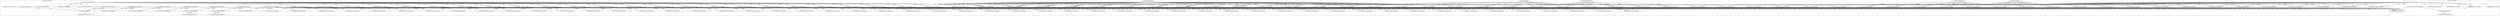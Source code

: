 digraph G {
	"1_fwatchdog#ServerID_667d78fb58-2fhs5"->"10.1.80.1:40398#ServerID_OuterContainerID"[ label="RESPONSE" ];
	"10.1.80.1:51398#ServerID_OuterContainerID"->"1_fwatchdog#ServerID_6dcbcc88d5-4vpdn"[ label="GET" ];
	"10.1.80.1:50298#ServerID_OuterContainerID"->"1_fwatchdog#ServerID_8df4e6f0b536"[ label="read" ];
	"10.1.80.1:40396#ServerID_OuterContainerID"->"1_fwatchdog#ServerID_667d78fb58-2fhs5"[ label="GET" ];
	"1_fwatchdog#ServerID_667d78fb58-2fhs5"->"10.1.80.1:40396#ServerID_OuterContainerID"[ label="RESPONSE" ];
	"10.1.80.1:51399#ServerID_OuterContainerID"->"1_fwatchdog#ServerID_6dcbcc88d5-4vpdn"[ label="GET" ];
	"10.1.80.1:40398#ServerID_OuterContainerID"->"1_fwatchdog#ServerID_667d78fb58-2fhs5"[ label="GET" ];
	"1_fwatchdog#ServerID_6dcbcc88d5-4vpdn"->"10.1.80.1:51398#ServerID_OuterContainerID"[ label="RESPONSE" ];
	"10.1.80.1:50296#ServerID_OuterContainerID"->"1_fwatchdog#ServerID_8df4e6f0b536"[ label="read" ];
	"1_fwatchdog#ServerID_6dcbcc88d5-4vpdn"->"10.1.80.1:51399#ServerID_OuterContainerID"[ label="RESPONSE" ];
	"10.1.80.1:50334#ServerID_OuterContainerID"->"1_fwatchdog#ServerID_8665dd9487-x4b6d"[ label="GET" ];
	"1_fwatchdog#ServerID_8665dd9487-x4b6d"->"10.1.80.1:50334#ServerID_OuterContainerID"[ label="RESPONSE" ];
	"10.1.80.1:50332#ServerID_OuterContainerID"->"1_fwatchdog#ServerID_8665dd9487-x4b6d"[ label="GET" ];
	"1_fwatchdog#ServerID_8df4e6f0b536"->"10.1.80.1:50296#ServerID_OuterContainerID"[ label="write" ];
	"1_fwatchdog#ServerID_8665dd9487-x4b6d"->"10.1.80.1:50332#ServerID_OuterContainerID"[ label="RESPONSE" ];
	"10.1.80.1:51888#ServerID_OuterContainerID"->"1_fwatchdog#ServerID_76c96688d7-2rgjp"[ label="GET" ];
	"10.1.80.1:51889#ServerID_OuterContainerID"->"1_fwatchdog#ServerID_76c96688d7-2rgjp"[ label="GET" ];
	"1_fwatchdog#ServerID_8df4e6f0b536"->"10.1.80.1:50298#ServerID_OuterContainerID"[ label="write" ];
	"1_fwatchdog#ServerID_76c96688d7-2rgjp"->"10.1.80.1:51888#ServerID_OuterContainerID"[ label="RESPONSE" ];
	"1_fwatchdog#ServerID_76c96688d7-2rgjp"->"10.1.80.1:51889#ServerID_OuterContainerID"[ label="RESPONSE" ];
	"1_fwatchdog#ServerID_667d78fb58-2fhs5"->"10.1.80.1:40422#ServerID_OuterContainerID"[ label="RESPONSE" ];
	"10.1.80.1:40422#ServerID_OuterContainerID"->"1_fwatchdog#ServerID_667d78fb58-2fhs5"[ label="GET" ];
	"10.1.80.1:51852#ServerID_OuterContainerID"->"1_fwatchdog#ServerID_a5edef8e0079"[ label="read" ];
	"10.1.80.1:40420#ServerID_OuterContainerID"->"1_fwatchdog#ServerID_667d78fb58-2fhs5"[ label="GET" ];
	"1_fwatchdog#ServerID_667d78fb58-2fhs5"->"10.1.80.1:40420#ServerID_OuterContainerID"[ label="RESPONSE" ];
	"10.1.80.1:51424#ServerID_OuterContainerID"->"1_fwatchdog#ServerID_6dcbcc88d5-4vpdn"[ label="GET" ];
	"1_fwatchdog#ServerID_6dcbcc88d5-4vpdn"->"10.1.80.1:51424#ServerID_OuterContainerID"[ label="RESPONSE" ];
	"10.1.80.1:51854#ServerID_OuterContainerID"->"1_fwatchdog#ServerID_a5edef8e0079"[ label="read" ];
	"10.1.80.1:51422#ServerID_OuterContainerID"->"1_fwatchdog#ServerID_6dcbcc88d5-4vpdn"[ label="GET" ];
	"1_fwatchdog#ServerID_6dcbcc88d5-4vpdn"->"10.1.80.1:51422#ServerID_OuterContainerID"[ label="RESPONSE" ];
	"10.1.80.1:50358#ServerID_OuterContainerID"->"1_fwatchdog#ServerID_8665dd9487-x4b6d"[ label="GET" ];
	"10.1.80.1:50356#ServerID_OuterContainerID"->"1_fwatchdog#ServerID_8665dd9487-x4b6d"[ label="GET" ];
	"1_fwatchdog#ServerID_8665dd9487-x4b6d"->"10.1.80.1:50358#ServerID_OuterContainerID"[ label="RESPONSE" ];
	"1_fwatchdog#ServerID_8665dd9487-x4b6d"->"10.1.80.1:50356#ServerID_OuterContainerID"[ label="RESPONSE" ];
	"10.1.80.247:57770#ServerID_OuterContainerID"->"1_fwatchdog#ServerID_6dcbcc88d5-4vpdn"[ label="POST" ];
	"1_fwatchdog#ServerID_6dcbcc88d5-4vpdn"->"gateway:8080#ServerID_OuterContainerID"[ label="POST" ];
	"1_fwatchdog#ServerID_6dcbcc88d5-4vpdn"->"10.1.80.247:8080#ServerID_OuterContainerID"[ label="POST" ];
	"10.1.80.247:59344#ServerID_OuterContainerID"->"1_fwatchdog#ServerID_667d78fb58-2fhs5"[ label="POST" ];
	"1_fwatchdog#ServerID_667d78fb58-2fhs5"->"10.1.80.247:59344#ServerID_OuterContainerID"[ label="RESPONSE" ];
	"10.1.80.247:8080#ServerID_OuterContainerID"->"1_fwatchdog#ServerID_6dcbcc88d5-4vpdn"[ label="RESPONSE" ];
	"gateway:8080#ServerID_OuterContainerID"->"1_fwatchdog#ServerID_6dcbcc88d5-4vpdn"[ label="RESPONSE" ];
	"1_fwatchdog#ServerID_6dcbcc88d5-4vpdn"->"10.1.80.247:57770#ServerID_OuterContainerID"[ label="RESPONSE" ];
	"10.1.80.247:57770#ServerID_OuterContainerID"->"1_fwatchdog#ServerID_6dcbcc88d5-4vpdn"[ label="POST" ];
	"10.1.80.1:51938#ServerID_OuterContainerID"->"1_fwatchdog#ServerID_76c96688d7-2rgjp"[ label="GET" ];
	"10.1.80.1:51936#ServerID_OuterContainerID"->"1_fwatchdog#ServerID_76c96688d7-2rgjp"[ label="GET" ];
	"1_fwatchdog#ServerID_76c96688d7-2rgjp"->"10.1.80.1:51938#ServerID_OuterContainerID"[ label="RESPONSE" ];
	"1_fwatchdog#ServerID_76c96688d7-2rgjp"->"10.1.80.1:51936#ServerID_OuterContainerID"[ label="RESPONSE" ];
	"10.1.80.247:57794#ServerID_OuterContainerID"->"1_fwatchdog#ServerID_6dcbcc88d5-4vpdn"[ label="POST" ];
	"1_fwatchdog#ServerID_6dcbcc88d5-4vpdn"->"gateway:8080#ServerID_OuterContainerID"[ label="POST" ];
	"1_fwatchdog#ServerID_6dcbcc88d5-4vpdn"->"10.1.80.247:8080#ServerID_OuterContainerID"[ label="POST" ];
	"10.1.80.247:59344#ServerID_OuterContainerID"->"1_fwatchdog#ServerID_667d78fb58-2fhs5"[ label="POST" ];
	"1_fwatchdog#ServerID_6dcbcc88d5-4vpdn"->"gateway:8080#ServerID_OuterContainerID"[ label="POST" ];
	"1_fwatchdog#ServerID_6dcbcc88d5-4vpdn"->"10.1.80.247:8080#ServerID_OuterContainerID"[ label="POST" ];
	"10.1.80.247:59378#ServerID_OuterContainerID"->"1_fwatchdog#ServerID_667d78fb58-2fhs5"[ label="POST" ];
	"1_fwatchdog#ServerID_667d78fb58-2fhs5"->"10.1.80.247:59344#ServerID_OuterContainerID"[ label="RESPONSE" ];
	"10.1.80.247:8080#ServerID_OuterContainerID"->"1_fwatchdog#ServerID_6dcbcc88d5-4vpdn"[ label="RESPONSE" ];
	"gateway:8080#ServerID_OuterContainerID"->"1_fwatchdog#ServerID_6dcbcc88d5-4vpdn"[ label="RESPONSE" ];
	"1_fwatchdog#ServerID_6dcbcc88d5-4vpdn"->"10.1.80.247:57794#ServerID_OuterContainerID"[ label="RESPONSE" ];
	"1_fwatchdog#ServerID_667d78fb58-2fhs5"->"10.1.80.247:59378#ServerID_OuterContainerID"[ label="RESPONSE" ];
	"10.1.80.247:8080#ServerID_OuterContainerID"->"1_fwatchdog#ServerID_6dcbcc88d5-4vpdn"[ label="RESPONSE" ];
	"gateway:8080#ServerID_OuterContainerID"->"1_fwatchdog#ServerID_6dcbcc88d5-4vpdn"[ label="RESPONSE" ];
	"10.1.80.247:57794#ServerID_OuterContainerID"->"1_fwatchdog#ServerID_6dcbcc88d5-4vpdn"[ label="POST" ];
	"10.1.80.247:57822#ServerID_OuterContainerID"->"1_fwatchdog#ServerID_6dcbcc88d5-4vpdn"[ label="POST" ];
	"1_fwatchdog#ServerID_6dcbcc88d5-4vpdn"->"10.1.80.247:57770#ServerID_OuterContainerID"[ label="RESPONSE" ];
	"10.1.80.247:57770#ServerID_OuterContainerID"->"1_fwatchdog#ServerID_6dcbcc88d5-4vpdn"[ label="POST" ];
	"10.1.80.247:57840#ServerID_OuterContainerID"->"1_fwatchdog#ServerID_6dcbcc88d5-4vpdn"[ label="POST" ];
	"1_fwatchdog#ServerID_6dcbcc88d5-4vpdn"->"10.1.80.247:8080#ServerID_OuterContainerID"[ label="POST" ];
	"1_fwatchdog#ServerID_6dcbcc88d5-4vpdn"->"gateway:8080#ServerID_OuterContainerID"[ label="POST" ];
	"10.1.80.247:59378#ServerID_OuterContainerID"->"1_fwatchdog#ServerID_667d78fb58-2fhs5"[ label="POST" ];
	"10.1.80.247:57856#ServerID_OuterContainerID"->"1_fwatchdog#ServerID_6dcbcc88d5-4vpdn"[ label="POST" ];
	"1_fwatchdog#ServerID_6dcbcc88d5-4vpdn"->"gateway:8080#ServerID_OuterContainerID"[ label="POST" ];
	"1_fwatchdog#ServerID_6dcbcc88d5-4vpdn"->"10.1.80.247:8080#ServerID_OuterContainerID"[ label="POST" ];
	"10.1.80.247:59344#ServerID_OuterContainerID"->"1_fwatchdog#ServerID_667d78fb58-2fhs5"[ label="POST" ];
	"1_fwatchdog#ServerID_6dcbcc88d5-4vpdn"->"gateway:8080#ServerID_OuterContainerID"[ label="POST" ];
	"1_fwatchdog#ServerID_6dcbcc88d5-4vpdn"->"10.1.80.247:8080#ServerID_OuterContainerID"[ label="POST" ];
	"10.1.80.247:59434#ServerID_OuterContainerID"->"1_fwatchdog#ServerID_667d78fb58-2fhs5"[ label="POST" ];
	"1_fwatchdog#ServerID_667d78fb58-2fhs5"->"10.1.80.247:59378#ServerID_OuterContainerID"[ label="RESPONSE" ];
	"10.1.80.247:8080#ServerID_OuterContainerID"->"1_fwatchdog#ServerID_6dcbcc88d5-4vpdn"[ label="RESPONSE" ];
	"gateway:8080#ServerID_OuterContainerID"->"1_fwatchdog#ServerID_6dcbcc88d5-4vpdn"[ label="RESPONSE" ];
	"1_fwatchdog#ServerID_667d78fb58-2fhs5"->"10.1.80.247:59344#ServerID_OuterContainerID"[ label="RESPONSE" ];
	"10.1.80.247:8080#ServerID_OuterContainerID"->"1_fwatchdog#ServerID_6dcbcc88d5-4vpdn"[ label="RESPONSE" ];
	"gateway:8080#ServerID_OuterContainerID"->"1_fwatchdog#ServerID_6dcbcc88d5-4vpdn"[ label="RESPONSE" ];
	"10.1.80.247:57878#ServerID_OuterContainerID"->"1_fwatchdog#ServerID_6dcbcc88d5-4vpdn"[ label="POST" ];
	"10.1.80.247:57886#ServerID_OuterContainerID"->"1_fwatchdog#ServerID_6dcbcc88d5-4vpdn"[ label="POST" ];
	"1_fwatchdog#ServerID_667d78fb58-2fhs5"->"10.1.80.247:59434#ServerID_OuterContainerID"[ label="RESPONSE" ];
	"10.1.80.247:8080#ServerID_OuterContainerID"->"1_fwatchdog#ServerID_6dcbcc88d5-4vpdn"[ label="RESPONSE" ];
	"gateway:8080#ServerID_OuterContainerID"->"1_fwatchdog#ServerID_6dcbcc88d5-4vpdn"[ label="RESPONSE" ];
	"1_fwatchdog#ServerID_6dcbcc88d5-4vpdn"->"10.1.80.247:57822#ServerID_OuterContainerID"[ label="RESPONSE" ];
	"1_fwatchdog#ServerID_6dcbcc88d5-4vpdn"->"gateway:8080#ServerID_OuterContainerID"[ label="POST" ];
	"1_fwatchdog#ServerID_6dcbcc88d5-4vpdn"->"10.1.80.247:8080#ServerID_OuterContainerID"[ label="POST" ];
	"10.1.80.247:59434#ServerID_OuterContainerID"->"1_fwatchdog#ServerID_667d78fb58-2fhs5"[ label="POST" ];
	"1_fwatchdog#ServerID_6dcbcc88d5-4vpdn"->"10.1.80.247:57794#ServerID_OuterContainerID"[ label="RESPONSE" ];
	"1_fwatchdog#ServerID_6dcbcc88d5-4vpdn"->"10.1.80.247:57770#ServerID_OuterContainerID"[ label="RESPONSE" ];
	"1_fwatchdog#ServerID_6dcbcc88d5-4vpdn"->"gateway:8080#ServerID_OuterContainerID"[ label="POST" ];
	"1_fwatchdog#ServerID_6dcbcc88d5-4vpdn"->"10.1.80.247:8080#ServerID_OuterContainerID"[ label="POST" ];
	"10.1.80.247:59344#ServerID_OuterContainerID"->"1_fwatchdog#ServerID_667d78fb58-2fhs5"[ label="POST" ];
	"10.1.80.247:57770#ServerID_OuterContainerID"->"1_fwatchdog#ServerID_6dcbcc88d5-4vpdn"[ label="POST" ];
	"10.1.80.247:57794#ServerID_OuterContainerID"->"1_fwatchdog#ServerID_6dcbcc88d5-4vpdn"[ label="POST" ];
	"10.1.80.247:57822#ServerID_OuterContainerID"->"1_fwatchdog#ServerID_6dcbcc88d5-4vpdn"[ label="POST" ];
	"1_fwatchdog#ServerID_6dcbcc88d5-4vpdn"->"gateway:8080#ServerID_OuterContainerID"[ label="POST" ];
	"1_fwatchdog#ServerID_6dcbcc88d5-4vpdn"->"10.1.80.247:8080#ServerID_OuterContainerID"[ label="POST" ];
	"10.1.80.247:59378#ServerID_OuterContainerID"->"1_fwatchdog#ServerID_667d78fb58-2fhs5"[ label="POST" ];
	"1_fwatchdog#ServerID_6dcbcc88d5-4vpdn"->"gateway:8080#ServerID_OuterContainerID"[ label="POST" ];
	"1_fwatchdog#ServerID_6dcbcc88d5-4vpdn"->"10.1.80.247:8080#ServerID_OuterContainerID"[ label="POST" ];
	"10.1.80.247:59492#ServerID_OuterContainerID"->"1_fwatchdog#ServerID_667d78fb58-2fhs5"[ label="POST" ];
	"1_fwatchdog#ServerID_6dcbcc88d5-4vpdn"->"gateway:8080#ServerID_OuterContainerID"[ label="POST" ];
	"1_fwatchdog#ServerID_6dcbcc88d5-4vpdn"->"10.1.80.247:8080#ServerID_OuterContainerID"[ label="POST" ];
	"10.1.80.247:59504#ServerID_OuterContainerID"->"1_fwatchdog#ServerID_667d78fb58-2fhs5"[ label="POST" ];
	"10.1.80.247:57942#ServerID_OuterContainerID"->"1_fwatchdog#ServerID_6dcbcc88d5-4vpdn"[ label="POST" ];
	"1_fwatchdog#ServerID_6dcbcc88d5-4vpdn"->"gateway:8080#ServerID_OuterContainerID"[ label="POST" ];
	"1_fwatchdog#ServerID_6dcbcc88d5-4vpdn"->"10.1.80.247:8080#ServerID_OuterContainerID"[ label="POST" ];
	"10.1.80.247:59516#ServerID_OuterContainerID"->"1_fwatchdog#ServerID_667d78fb58-2fhs5"[ label="POST" ];
	"1_fwatchdog#ServerID_6dcbcc88d5-4vpdn"->"gateway:8080#ServerID_OuterContainerID"[ label="POST" ];
	"1_fwatchdog#ServerID_6dcbcc88d5-4vpdn"->"10.1.80.247:8080#ServerID_OuterContainerID"[ label="POST" ];
	"10.1.80.247:59522#ServerID_OuterContainerID"->"1_fwatchdog#ServerID_667d78fb58-2fhs5"[ label="POST" ];
	"1_fwatchdog#ServerID_6dcbcc88d5-4vpdn"->"gateway:8080#ServerID_OuterContainerID"[ label="POST" ];
	"10.1.80.247:59530#ServerID_OuterContainerID"->"1_fwatchdog#ServerID_667d78fb58-2fhs5"[ label="POST" ];
	"1_fwatchdog#ServerID_6dcbcc88d5-4vpdn"->"10.1.80.247:8080#ServerID_OuterContainerID"[ label="POST" ];
	"10.1.80.247:57972#ServerID_OuterContainerID"->"1_fwatchdog#ServerID_6dcbcc88d5-4vpdn"[ label="POST" ];
	"1_fwatchdog#ServerID_6dcbcc88d5-4vpdn"->"gateway:8080#ServerID_OuterContainerID"[ label="POST" ];
	"1_fwatchdog#ServerID_6dcbcc88d5-4vpdn"->"10.1.80.247:8080#ServerID_OuterContainerID"[ label="POST" ];
	"10.1.80.247:59556#ServerID_OuterContainerID"->"1_fwatchdog#ServerID_667d78fb58-2fhs5"[ label="POST" ];
	"10.1.80.247:58000#ServerID_OuterContainerID"->"1_fwatchdog#ServerID_6dcbcc88d5-4vpdn"[ label="POST" ];
	"1_fwatchdog#ServerID_6dcbcc88d5-4vpdn"->"gateway:8080#ServerID_OuterContainerID"[ label="POST" ];
	"1_fwatchdog#ServerID_6dcbcc88d5-4vpdn"->"10.1.80.247:8080#ServerID_OuterContainerID"[ label="POST" ];
	"10.1.80.247:59576#ServerID_OuterContainerID"->"1_fwatchdog#ServerID_667d78fb58-2fhs5"[ label="POST" ];
	"10.1.80.247:58022#ServerID_OuterContainerID"->"1_fwatchdog#ServerID_6dcbcc88d5-4vpdn"[ label="POST" ];
	"1_fwatchdog#ServerID_6dcbcc88d5-4vpdn"->"gateway:8080#ServerID_OuterContainerID"[ label="POST" ];
	"1_fwatchdog#ServerID_6dcbcc88d5-4vpdn"->"10.1.80.247:8080#ServerID_OuterContainerID"[ label="POST" ];
	"1_fwatchdog#ServerID_667d78fb58-2fhs5"->"10.1.80.247:59344#ServerID_OuterContainerID"[ label="RESPONSE" ];
	"10.1.80.247:59598#ServerID_OuterContainerID"->"1_fwatchdog#ServerID_667d78fb58-2fhs5"[ label="POST" ];
	"1_fwatchdog#ServerID_667d78fb58-2fhs5"->"10.1.80.247:59434#ServerID_OuterContainerID"[ label="RESPONSE" ];
	"10.1.80.247:8080#ServerID_OuterContainerID"->"1_fwatchdog#ServerID_6dcbcc88d5-4vpdn"[ label="RESPONSE" ];
	"gateway:8080#ServerID_OuterContainerID"->"1_fwatchdog#ServerID_6dcbcc88d5-4vpdn"[ label="RESPONSE" ];
	"1_fwatchdog#ServerID_6dcbcc88d5-4vpdn"->"10.1.80.247:57840#ServerID_OuterContainerID"[ label="RESPONSE" ];
	"10.1.80.247:8080#ServerID_OuterContainerID"->"1_fwatchdog#ServerID_6dcbcc88d5-4vpdn"[ label="RESPONSE" ];
	"gateway:8080#ServerID_OuterContainerID"->"1_fwatchdog#ServerID_6dcbcc88d5-4vpdn"[ label="RESPONSE" ];
	"10.1.80.247:57840#ServerID_OuterContainerID"->"1_fwatchdog#ServerID_6dcbcc88d5-4vpdn"[ label="POST" ];
	"1_fwatchdog#ServerID_667d78fb58-2fhs5"->"10.1.80.247:59492#ServerID_OuterContainerID"[ label="RESPONSE" ];
	"10.1.80.247:8080#ServerID_OuterContainerID"->"1_fwatchdog#ServerID_6dcbcc88d5-4vpdn"[ label="RESPONSE" ];
	"gateway:8080#ServerID_OuterContainerID"->"1_fwatchdog#ServerID_6dcbcc88d5-4vpdn"[ label="RESPONSE" ];
	"1_fwatchdog#ServerID_6dcbcc88d5-4vpdn"->"10.1.80.247:57856#ServerID_OuterContainerID"[ label="RESPONSE" ];
	"1_fwatchdog#ServerID_667d78fb58-2fhs5"->"10.1.80.247:59522#ServerID_OuterContainerID"[ label="RESPONSE" ];
	"10.1.80.247:8080#ServerID_OuterContainerID"->"1_fwatchdog#ServerID_6dcbcc88d5-4vpdn"[ label="RESPONSE" ];
	"gateway:8080#ServerID_OuterContainerID"->"1_fwatchdog#ServerID_6dcbcc88d5-4vpdn"[ label="RESPONSE" ];
	"10.1.80.247:57856#ServerID_OuterContainerID"->"1_fwatchdog#ServerID_6dcbcc88d5-4vpdn"[ label="POST" ];
	"1_fwatchdog#ServerID_667d78fb58-2fhs5"->"10.1.80.247:59378#ServerID_OuterContainerID"[ label="RESPONSE" ];
	"10.1.80.247:8080#ServerID_OuterContainerID"->"1_fwatchdog#ServerID_6dcbcc88d5-4vpdn"[ label="RESPONSE" ];
	"gateway:8080#ServerID_OuterContainerID"->"1_fwatchdog#ServerID_6dcbcc88d5-4vpdn"[ label="RESPONSE" ];
	"1_fwatchdog#ServerID_6dcbcc88d5-4vpdn"->"10.1.80.247:57886#ServerID_OuterContainerID"[ label="RESPONSE" ];
	"1_fwatchdog#ServerID_667d78fb58-2fhs5"->"10.1.80.247:59504#ServerID_OuterContainerID"[ label="RESPONSE" ];
	"10.1.80.247:8080#ServerID_OuterContainerID"->"1_fwatchdog#ServerID_6dcbcc88d5-4vpdn"[ label="RESPONSE" ];
	"gateway:8080#ServerID_OuterContainerID"->"1_fwatchdog#ServerID_6dcbcc88d5-4vpdn"[ label="RESPONSE" ];
	"1_fwatchdog#ServerID_667d78fb58-2fhs5"->"10.1.80.247:59516#ServerID_OuterContainerID"[ label="RESPONSE" ];
	"10.1.80.247:8080#ServerID_OuterContainerID"->"1_fwatchdog#ServerID_6dcbcc88d5-4vpdn"[ label="RESPONSE" ];
	"gateway:8080#ServerID_OuterContainerID"->"1_fwatchdog#ServerID_6dcbcc88d5-4vpdn"[ label="RESPONSE" ];
	"10.1.80.247:57886#ServerID_OuterContainerID"->"1_fwatchdog#ServerID_6dcbcc88d5-4vpdn"[ label="POST" ];
	"1_fwatchdog#ServerID_6dcbcc88d5-4vpdn"->"10.1.80.247:57822#ServerID_OuterContainerID"[ label="RESPONSE" ];
	"1_fwatchdog#ServerID_6dcbcc88d5-4vpdn"->"10.1.80.247:57878#ServerID_OuterContainerID"[ label="RESPONSE" ];
	"1_fwatchdog#ServerID_667d78fb58-2fhs5"->"10.1.80.247:59576#ServerID_OuterContainerID"[ label="RESPONSE" ];
	"10.1.80.247:8080#ServerID_OuterContainerID"->"1_fwatchdog#ServerID_6dcbcc88d5-4vpdn"[ label="RESPONSE" ];
	"gateway:8080#ServerID_OuterContainerID"->"1_fwatchdog#ServerID_6dcbcc88d5-4vpdn"[ label="RESPONSE" ];
	"1_fwatchdog#ServerID_667d78fb58-2fhs5"->"10.1.80.247:59556#ServerID_OuterContainerID"[ label="RESPONSE" ];
	"1_fwatchdog#ServerID_667d78fb58-2fhs5"->"10.1.80.247:59530#ServerID_OuterContainerID"[ label="RESPONSE" ];
	"10.1.80.247:8080#ServerID_OuterContainerID"->"1_fwatchdog#ServerID_6dcbcc88d5-4vpdn"[ label="RESPONSE" ];
	"gateway:8080#ServerID_OuterContainerID"->"1_fwatchdog#ServerID_6dcbcc88d5-4vpdn"[ label="RESPONSE" ];
	"10.1.80.247:8080#ServerID_OuterContainerID"->"1_fwatchdog#ServerID_6dcbcc88d5-4vpdn"[ label="RESPONSE" ];
	"gateway:8080#ServerID_OuterContainerID"->"1_fwatchdog#ServerID_6dcbcc88d5-4vpdn"[ label="RESPONSE" ];
	"1_fwatchdog#ServerID_667d78fb58-2fhs5"->"10.1.80.247:59598#ServerID_OuterContainerID"[ label="RESPONSE" ];
	"10.1.80.247:8080#ServerID_OuterContainerID"->"1_fwatchdog#ServerID_6dcbcc88d5-4vpdn"[ label="RESPONSE" ];
	"gateway:8080#ServerID_OuterContainerID"->"1_fwatchdog#ServerID_6dcbcc88d5-4vpdn"[ label="RESPONSE" ];
	"1_fwatchdog#ServerID_6dcbcc88d5-4vpdn"->"gateway:8080#ServerID_OuterContainerID"[ label="POST" ];
	"1_fwatchdog#ServerID_6dcbcc88d5-4vpdn"->"10.1.80.247:8080#ServerID_OuterContainerID"[ label="POST" ];
	"10.1.80.247:59598#ServerID_OuterContainerID"->"1_fwatchdog#ServerID_667d78fb58-2fhs5"[ label="POST" ];
	"1_fwatchdog#ServerID_667d78fb58-2fhs5"->"10.1.80.247:59598#ServerID_OuterContainerID"[ label="RESPONSE" ];
	"10.1.80.247:8080#ServerID_OuterContainerID"->"1_fwatchdog#ServerID_6dcbcc88d5-4vpdn"[ label="RESPONSE" ];
	"gateway:8080#ServerID_OuterContainerID"->"1_fwatchdog#ServerID_6dcbcc88d5-4vpdn"[ label="RESPONSE" ];
	"10.1.80.247:57878#ServerID_OuterContainerID"->"1_fwatchdog#ServerID_6dcbcc88d5-4vpdn"[ label="POST" ];
	"1_fwatchdog#ServerID_6dcbcc88d5-4vpdn"->"10.1.80.247:57770#ServerID_OuterContainerID"[ label="RESPONSE" ];
	"1_fwatchdog#ServerID_6dcbcc88d5-4vpdn"->"10.1.80.247:57794#ServerID_OuterContainerID"[ label="RESPONSE" ];
	"1_fwatchdog#ServerID_6dcbcc88d5-4vpdn"->"gateway:8080#ServerID_OuterContainerID"[ label="POST" ];
	"1_fwatchdog#ServerID_6dcbcc88d5-4vpdn"->"10.1.80.247:8080#ServerID_OuterContainerID"[ label="POST" ];
	"10.1.80.247:59598#ServerID_OuterContainerID"->"1_fwatchdog#ServerID_667d78fb58-2fhs5"[ label="POST" ];
	"10.1.80.247:57794#ServerID_OuterContainerID"->"1_fwatchdog#ServerID_6dcbcc88d5-4vpdn"[ label="POST" ];
	"1_fwatchdog#ServerID_6dcbcc88d5-4vpdn"->"10.1.80.247:58000#ServerID_OuterContainerID"[ label="RESPONSE" ];
	"1_fwatchdog#ServerID_6dcbcc88d5-4vpdn"->"10.1.80.247:57840#ServerID_OuterContainerID"[ label="RESPONSE" ];
	"1_fwatchdog#ServerID_667d78fb58-2fhs5"->"10.1.80.247:59598#ServerID_OuterContainerID"[ label="RESPONSE" ];
	"10.1.80.247:8080#ServerID_OuterContainerID"->"1_fwatchdog#ServerID_6dcbcc88d5-4vpdn"[ label="RESPONSE" ];
	"gateway:8080#ServerID_OuterContainerID"->"1_fwatchdog#ServerID_6dcbcc88d5-4vpdn"[ label="RESPONSE" ];
	"10.1.80.247:58000#ServerID_OuterContainerID"->"1_fwatchdog#ServerID_6dcbcc88d5-4vpdn"[ label="POST" ];
	"1_fwatchdog#ServerID_6dcbcc88d5-4vpdn"->"gateway:8080#ServerID_OuterContainerID"[ label="POST" ];
	"1_fwatchdog#ServerID_6dcbcc88d5-4vpdn"->"10.1.80.247:8080#ServerID_OuterContainerID"[ label="POST" ];
	"1_fwatchdog#ServerID_6dcbcc88d5-4vpdn"->"gateway:8080#ServerID_OuterContainerID"[ label="POST" ];
	"10.1.80.247:59598#ServerID_OuterContainerID"->"1_fwatchdog#ServerID_667d78fb58-2fhs5"[ label="POST" ];
	"1_fwatchdog#ServerID_6dcbcc88d5-4vpdn"->"10.1.80.247:8080#ServerID_OuterContainerID"[ label="POST" ];
	"10.1.80.247:59530#ServerID_OuterContainerID"->"1_fwatchdog#ServerID_667d78fb58-2fhs5"[ label="POST" ];
	"1_fwatchdog#ServerID_6dcbcc88d5-4vpdn"->"gateway:8080#ServerID_OuterContainerID"[ label="POST" ];
	"1_fwatchdog#ServerID_6dcbcc88d5-4vpdn"->"10.1.80.247:8080#ServerID_OuterContainerID"[ label="POST" ];
	"10.1.80.247:59556#ServerID_OuterContainerID"->"1_fwatchdog#ServerID_667d78fb58-2fhs5"[ label="POST" ];
	"10.1.80.247:57840#ServerID_OuterContainerID"->"1_fwatchdog#ServerID_6dcbcc88d5-4vpdn"[ label="POST" ];
	"1_fwatchdog#ServerID_667d78fb58-2fhs5"->"10.1.80.247:59556#ServerID_OuterContainerID"[ label="RESPONSE" ];
	"10.1.80.247:8080#ServerID_OuterContainerID"->"1_fwatchdog#ServerID_6dcbcc88d5-4vpdn"[ label="RESPONSE" ];
	"gateway:8080#ServerID_OuterContainerID"->"1_fwatchdog#ServerID_6dcbcc88d5-4vpdn"[ label="RESPONSE" ];
	"10.1.80.247:57770#ServerID_OuterContainerID"->"1_fwatchdog#ServerID_6dcbcc88d5-4vpdn"[ label="POST" ];
	"1_fwatchdog#ServerID_667d78fb58-2fhs5"->"10.1.80.247:59530#ServerID_OuterContainerID"[ label="RESPONSE" ];
	"10.1.80.247:8080#ServerID_OuterContainerID"->"1_fwatchdog#ServerID_6dcbcc88d5-4vpdn"[ label="RESPONSE" ];
	"gateway:8080#ServerID_OuterContainerID"->"1_fwatchdog#ServerID_6dcbcc88d5-4vpdn"[ label="RESPONSE" ];
	"10.1.80.247:58094#ServerID_OuterContainerID"->"1_fwatchdog#ServerID_6dcbcc88d5-4vpdn"[ label="POST" ];
	"10.1.80.247:58102#ServerID_OuterContainerID"->"1_fwatchdog#ServerID_6dcbcc88d5-4vpdn"[ label="POST" ];
	"1_fwatchdog#ServerID_6dcbcc88d5-4vpdn"->"gateway:8080#ServerID_OuterContainerID"[ label="POST" ];
	"1_fwatchdog#ServerID_6dcbcc88d5-4vpdn"->"10.1.80.247:8080#ServerID_OuterContainerID"[ label="POST" ];
	"10.1.80.247:59530#ServerID_OuterContainerID"->"1_fwatchdog#ServerID_667d78fb58-2fhs5"[ label="POST" ];
	"1_fwatchdog#ServerID_667d78fb58-2fhs5"->"10.1.80.247:59530#ServerID_OuterContainerID"[ label="RESPONSE" ];
	"10.1.80.247:8080#ServerID_OuterContainerID"->"1_fwatchdog#ServerID_6dcbcc88d5-4vpdn"[ label="RESPONSE" ];
	"gateway:8080#ServerID_OuterContainerID"->"1_fwatchdog#ServerID_6dcbcc88d5-4vpdn"[ label="RESPONSE" ];
	"1_fwatchdog#ServerID_667d78fb58-2fhs5"->"10.1.80.247:59598#ServerID_OuterContainerID"[ label="RESPONSE" ];
	"10.1.80.247:8080#ServerID_OuterContainerID"->"1_fwatchdog#ServerID_6dcbcc88d5-4vpdn"[ label="RESPONSE" ];
	"gateway:8080#ServerID_OuterContainerID"->"1_fwatchdog#ServerID_6dcbcc88d5-4vpdn"[ label="RESPONSE" ];
	"10.1.80.247:58110#ServerID_OuterContainerID"->"1_fwatchdog#ServerID_6dcbcc88d5-4vpdn"[ label="POST" ];
	"1_fwatchdog#ServerID_6dcbcc88d5-4vpdn"->"10.1.80.247:58022#ServerID_OuterContainerID"[ label="RESPONSE" ];
	"1_fwatchdog#ServerID_6dcbcc88d5-4vpdn"->"10.1.80.247:57886#ServerID_OuterContainerID"[ label="RESPONSE" ];
	"1_fwatchdog#ServerID_6dcbcc88d5-4vpdn"->"10.1.80.247:57878#ServerID_OuterContainerID"[ label="RESPONSE" ];
	"1_fwatchdog#ServerID_6dcbcc88d5-4vpdn"->"10.1.80.247:57972#ServerID_OuterContainerID"[ label="RESPONSE" ];
	"1_fwatchdog#ServerID_6dcbcc88d5-4vpdn"->"10.1.80.247:57942#ServerID_OuterContainerID"[ label="RESPONSE" ];
	"10.1.80.247:57942#ServerID_OuterContainerID"->"1_fwatchdog#ServerID_6dcbcc88d5-4vpdn"[ label="POST" ];
	"1_fwatchdog#ServerID_6dcbcc88d5-4vpdn"->"10.1.80.247:58000#ServerID_OuterContainerID"[ label="RESPONSE" ];
	"1_fwatchdog#ServerID_6dcbcc88d5-4vpdn"->"10.1.80.247:57856#ServerID_OuterContainerID"[ label="RESPONSE" ];
	"1_fwatchdog#ServerID_6dcbcc88d5-4vpdn"->"10.1.80.247:57794#ServerID_OuterContainerID"[ label="RESPONSE" ];
	"10.1.80.247:57794#ServerID_OuterContainerID"->"1_fwatchdog#ServerID_6dcbcc88d5-4vpdn"[ label="POST" ];
	"10.1.80.247:57856#ServerID_OuterContainerID"->"1_fwatchdog#ServerID_6dcbcc88d5-4vpdn"[ label="POST" ];
	"1_fwatchdog#ServerID_6dcbcc88d5-4vpdn"->"gateway:8080#ServerID_OuterContainerID"[ label="POST" ];
	"1_fwatchdog#ServerID_6dcbcc88d5-4vpdn"->"10.1.80.247:8080#ServerID_OuterContainerID"[ label="POST" ];
	"10.1.80.247:59598#ServerID_OuterContainerID"->"1_fwatchdog#ServerID_667d78fb58-2fhs5"[ label="POST" ];
	"10.1.80.247:58000#ServerID_OuterContainerID"->"1_fwatchdog#ServerID_6dcbcc88d5-4vpdn"[ label="POST" ];
	"1_fwatchdog#ServerID_6dcbcc88d5-4vpdn"->"gateway:8080#ServerID_OuterContainerID"[ label="POST" ];
	"1_fwatchdog#ServerID_6dcbcc88d5-4vpdn"->"10.1.80.247:8080#ServerID_OuterContainerID"[ label="POST" ];
	"10.1.80.247:59530#ServerID_OuterContainerID"->"1_fwatchdog#ServerID_667d78fb58-2fhs5"[ label="POST" ];
	"10.1.80.247:57972#ServerID_OuterContainerID"->"1_fwatchdog#ServerID_6dcbcc88d5-4vpdn"[ label="POST" ];
	"1_fwatchdog#ServerID_6dcbcc88d5-4vpdn"->"gateway:8080#ServerID_OuterContainerID"[ label="POST" ];
	"1_fwatchdog#ServerID_6dcbcc88d5-4vpdn"->"10.1.80.247:8080#ServerID_OuterContainerID"[ label="POST" ];
	"1_fwatchdog#ServerID_6dcbcc88d5-4vpdn"->"gateway:8080#ServerID_OuterContainerID"[ label="POST" ];
	"1_fwatchdog#ServerID_6dcbcc88d5-4vpdn"->"10.1.80.247:8080#ServerID_OuterContainerID"[ label="POST" ];
	"1_fwatchdog#ServerID_6dcbcc88d5-4vpdn"->"gateway:8080#ServerID_OuterContainerID"[ label="POST" ];
	"1_fwatchdog#ServerID_6dcbcc88d5-4vpdn"->"10.1.80.247:8080#ServerID_OuterContainerID"[ label="POST" ];
	"1_fwatchdog#ServerID_6dcbcc88d5-4vpdn"->"10.1.80.247:8080#ServerID_OuterContainerID"[ label="POST" ];
	"1_fwatchdog#ServerID_6dcbcc88d5-4vpdn"->"gateway:8080#ServerID_OuterContainerID"[ label="POST" ];
	"1_fwatchdog#ServerID_667d78fb58-2fhs5"->"10.1.80.247:59598#ServerID_OuterContainerID"[ label="RESPONSE" ];
	"10.1.80.247:59720#ServerID_OuterContainerID"->"1_fwatchdog#ServerID_667d78fb58-2fhs5"[ label="POST" ];
	"10.1.80.247:59722#ServerID_OuterContainerID"->"1_fwatchdog#ServerID_667d78fb58-2fhs5"[ label="POST" ];
	"10.1.80.247:59598#ServerID_OuterContainerID"->"1_fwatchdog#ServerID_667d78fb58-2fhs5"[ label="POST" ];
	"10.1.80.247:59724#ServerID_OuterContainerID"->"1_fwatchdog#ServerID_667d78fb58-2fhs5"[ label="POST" ];
	"1_fwatchdog#ServerID_6dcbcc88d5-4vpdn"->"gateway:8080#ServerID_OuterContainerID"[ label="POST" ];
	"10.1.80.247:8080#ServerID_OuterContainerID"->"1_fwatchdog#ServerID_6dcbcc88d5-4vpdn"[ label="RESPONSE" ];
	"1_fwatchdog#ServerID_6dcbcc88d5-4vpdn"->"10.1.80.247:8080#ServerID_OuterContainerID"[ label="POST" ];
	"gateway:8080#ServerID_OuterContainerID"->"1_fwatchdog#ServerID_6dcbcc88d5-4vpdn"[ label="RESPONSE" ];
	"1_fwatchdog#ServerID_6dcbcc88d5-4vpdn"->"gateway:8080#ServerID_OuterContainerID"[ label="POST" ];
	"1_fwatchdog#ServerID_6dcbcc88d5-4vpdn"->"10.1.80.247:8080#ServerID_OuterContainerID"[ label="POST" ];
	"1_fwatchdog#ServerID_667d78fb58-2fhs5"->"10.1.80.247:59530#ServerID_OuterContainerID"[ label="RESPONSE" ];
	"10.1.80.247:59730#ServerID_OuterContainerID"->"1_fwatchdog#ServerID_667d78fb58-2fhs5"[ label="POST" ];
	"10.1.80.247:59728#ServerID_OuterContainerID"->"1_fwatchdog#ServerID_667d78fb58-2fhs5"[ label="POST" ];
	"10.1.80.247:8080#ServerID_OuterContainerID"->"1_fwatchdog#ServerID_6dcbcc88d5-4vpdn"[ label="RESPONSE" ];
	"gateway:8080#ServerID_OuterContainerID"->"1_fwatchdog#ServerID_6dcbcc88d5-4vpdn"[ label="RESPONSE" ];
	"10.1.80.247:57886#ServerID_OuterContainerID"->"1_fwatchdog#ServerID_6dcbcc88d5-4vpdn"[ label="POST" ];
	"1_fwatchdog#ServerID_667d78fb58-2fhs5"->"10.1.80.247:59722#ServerID_OuterContainerID"[ label="RESPONSE" ];
	"1_fwatchdog#ServerID_667d78fb58-2fhs5"->"10.1.80.247:59730#ServerID_OuterContainerID"[ label="RESPONSE" ];
	"10.1.80.247:8080#ServerID_OuterContainerID"->"1_fwatchdog#ServerID_6dcbcc88d5-4vpdn"[ label="RESPONSE" ];
	"gateway:8080#ServerID_OuterContainerID"->"1_fwatchdog#ServerID_6dcbcc88d5-4vpdn"[ label="RESPONSE" ];
	"10.1.80.247:8080#ServerID_OuterContainerID"->"1_fwatchdog#ServerID_6dcbcc88d5-4vpdn"[ label="RESPONSE" ];
	"gateway:8080#ServerID_OuterContainerID"->"1_fwatchdog#ServerID_6dcbcc88d5-4vpdn"[ label="RESPONSE" ];
	"1_fwatchdog#ServerID_6dcbcc88d5-4vpdn"->"10.1.80.247:57856#ServerID_OuterContainerID"[ label="RESPONSE" ];
	"1_fwatchdog#ServerID_6dcbcc88d5-4vpdn"->"10.1.80.247:57840#ServerID_OuterContainerID"[ label="RESPONSE" ];
	"1_fwatchdog#ServerID_667d78fb58-2fhs5"->"10.1.80.247:59720#ServerID_OuterContainerID"[ label="RESPONSE" ];
	"10.1.80.247:8080#ServerID_OuterContainerID"->"1_fwatchdog#ServerID_6dcbcc88d5-4vpdn"[ label="RESPONSE" ];
	"gateway:8080#ServerID_OuterContainerID"->"1_fwatchdog#ServerID_6dcbcc88d5-4vpdn"[ label="RESPONSE" ];
	"10.1.80.247:57840#ServerID_OuterContainerID"->"1_fwatchdog#ServerID_6dcbcc88d5-4vpdn"[ label="POST" ];
	"10.1.80.247:57856#ServerID_OuterContainerID"->"1_fwatchdog#ServerID_6dcbcc88d5-4vpdn"[ label="POST" ];
	"1_fwatchdog#ServerID_6dcbcc88d5-4vpdn"->"10.1.80.247:57770#ServerID_OuterContainerID"[ label="RESPONSE" ];
	"1_fwatchdog#ServerID_6dcbcc88d5-4vpdn"->"10.1.80.247:58110#ServerID_OuterContainerID"[ label="RESPONSE" ];
	"1_fwatchdog#ServerID_667d78fb58-2fhs5"->"10.1.80.247:59598#ServerID_OuterContainerID"[ label="RESPONSE" ];
	"10.1.80.247:8080#ServerID_OuterContainerID"->"1_fwatchdog#ServerID_6dcbcc88d5-4vpdn"[ label="RESPONSE" ];
	"gateway:8080#ServerID_OuterContainerID"->"1_fwatchdog#ServerID_6dcbcc88d5-4vpdn"[ label="RESPONSE" ];
	"1_fwatchdog#ServerID_667d78fb58-2fhs5"->"10.1.80.247:59724#ServerID_OuterContainerID"[ label="RESPONSE" ];
	"10.1.80.247:8080#ServerID_OuterContainerID"->"1_fwatchdog#ServerID_6dcbcc88d5-4vpdn"[ label="RESPONSE" ];
	"gateway:8080#ServerID_OuterContainerID"->"1_fwatchdog#ServerID_6dcbcc88d5-4vpdn"[ label="RESPONSE" ];
	"1_fwatchdog#ServerID_667d78fb58-2fhs5"->"10.1.80.247:59728#ServerID_OuterContainerID"[ label="RESPONSE" ];
	"1_fwatchdog#ServerID_6dcbcc88d5-4vpdn"->"10.1.80.247:58094#ServerID_OuterContainerID"[ label="RESPONSE" ];
	"10.1.80.247:8080#ServerID_OuterContainerID"->"1_fwatchdog#ServerID_6dcbcc88d5-4vpdn"[ label="RESPONSE" ];
	"gateway:8080#ServerID_OuterContainerID"->"1_fwatchdog#ServerID_6dcbcc88d5-4vpdn"[ label="RESPONSE" ];
	"1_fwatchdog#ServerID_6dcbcc88d5-4vpdn"->"10.1.80.247:58102#ServerID_OuterContainerID"[ label="RESPONSE" ];
	"1_fwatchdog#ServerID_6dcbcc88d5-4vpdn"->"gateway:8080#ServerID_OuterContainerID"[ label="POST" ];
	"1_fwatchdog#ServerID_6dcbcc88d5-4vpdn"->"10.1.80.247:8080#ServerID_OuterContainerID"[ label="POST" ];
	"10.1.80.247:58102#ServerID_OuterContainerID"->"1_fwatchdog#ServerID_6dcbcc88d5-4vpdn"[ label="POST" ];
	"1_fwatchdog#ServerID_6dcbcc88d5-4vpdn"->"gateway:8080#ServerID_OuterContainerID"[ label="POST" ];
	"1_fwatchdog#ServerID_6dcbcc88d5-4vpdn"->"10.1.80.247:8080#ServerID_OuterContainerID"[ label="POST" ];
	"10.1.80.247:59728#ServerID_OuterContainerID"->"1_fwatchdog#ServerID_667d78fb58-2fhs5"[ label="POST" ];
	"10.1.80.247:59724#ServerID_OuterContainerID"->"1_fwatchdog#ServerID_667d78fb58-2fhs5"[ label="POST" ];
	"1_fwatchdog#ServerID_6dcbcc88d5-4vpdn"->"10.1.80.247:57942#ServerID_OuterContainerID"[ label="RESPONSE" ];
	"10.1.80.247:57942#ServerID_OuterContainerID"->"1_fwatchdog#ServerID_6dcbcc88d5-4vpdn"[ label="POST" ];
	"1_fwatchdog#ServerID_667d78fb58-2fhs5"->"10.1.80.247:59728#ServerID_OuterContainerID"[ label="RESPONSE" ];
	"10.1.80.247:8080#ServerID_OuterContainerID"->"1_fwatchdog#ServerID_6dcbcc88d5-4vpdn"[ label="RESPONSE" ];
	"gateway:8080#ServerID_OuterContainerID"->"1_fwatchdog#ServerID_6dcbcc88d5-4vpdn"[ label="RESPONSE" ];
	"1_fwatchdog#ServerID_6dcbcc88d5-4vpdn"->"10.1.80.247:57794#ServerID_OuterContainerID"[ label="RESPONSE" ];
	"10.1.80.247:57794#ServerID_OuterContainerID"->"1_fwatchdog#ServerID_6dcbcc88d5-4vpdn"[ label="POST" ];
	"1_fwatchdog#ServerID_667d78fb58-2fhs5"->"10.1.80.247:59724#ServerID_OuterContainerID"[ label="RESPONSE" ];
	"10.1.80.247:8080#ServerID_OuterContainerID"->"1_fwatchdog#ServerID_6dcbcc88d5-4vpdn"[ label="RESPONSE" ];
	"gateway:8080#ServerID_OuterContainerID"->"1_fwatchdog#ServerID_6dcbcc88d5-4vpdn"[ label="RESPONSE" ];
	"1_fwatchdog#ServerID_6dcbcc88d5-4vpdn"->"10.1.80.247:58000#ServerID_OuterContainerID"[ label="RESPONSE" ];
	"1_fwatchdog#ServerID_6dcbcc88d5-4vpdn"->"10.1.80.247:57972#ServerID_OuterContainerID"[ label="RESPONSE" ];
	"1_fwatchdog#ServerID_6dcbcc88d5-4vpdn"->"gateway:8080#ServerID_OuterContainerID"[ label="POST" ];
	"1_fwatchdog#ServerID_6dcbcc88d5-4vpdn"->"10.1.80.247:8080#ServerID_OuterContainerID"[ label="POST" ];
	"1_fwatchdog#ServerID_6dcbcc88d5-4vpdn"->"gateway:8080#ServerID_OuterContainerID"[ label="POST" ];
	"1_fwatchdog#ServerID_6dcbcc88d5-4vpdn"->"10.1.80.247:8080#ServerID_OuterContainerID"[ label="POST" ];
	"1_fwatchdog#ServerID_6dcbcc88d5-4vpdn"->"gateway:8080#ServerID_OuterContainerID"[ label="POST" ];
	"1_fwatchdog#ServerID_6dcbcc88d5-4vpdn"->"10.1.80.247:8080#ServerID_OuterContainerID"[ label="POST" ];
	"10.1.80.247:57972#ServerID_OuterContainerID"->"1_fwatchdog#ServerID_6dcbcc88d5-4vpdn"[ label="POST" ];
	"10.1.80.247:59724#ServerID_OuterContainerID"->"1_fwatchdog#ServerID_667d78fb58-2fhs5"[ label="POST" ];
	"10.1.80.247:59728#ServerID_OuterContainerID"->"1_fwatchdog#ServerID_667d78fb58-2fhs5"[ label="POST" ];
	"10.1.80.247:59598#ServerID_OuterContainerID"->"1_fwatchdog#ServerID_667d78fb58-2fhs5"[ label="POST" ];
	"10.1.80.247:58000#ServerID_OuterContainerID"->"1_fwatchdog#ServerID_6dcbcc88d5-4vpdn"[ label="POST" ];
	"1_fwatchdog#ServerID_667d78fb58-2fhs5"->"10.1.80.247:59728#ServerID_OuterContainerID"[ label="RESPONSE" ];
	"10.1.80.247:8080#ServerID_OuterContainerID"->"1_fwatchdog#ServerID_6dcbcc88d5-4vpdn"[ label="RESPONSE" ];
	"gateway:8080#ServerID_OuterContainerID"->"1_fwatchdog#ServerID_6dcbcc88d5-4vpdn"[ label="RESPONSE" ];
	"1_fwatchdog#ServerID_667d78fb58-2fhs5"->"10.1.80.247:59724#ServerID_OuterContainerID"[ label="RESPONSE" ];
	"10.1.80.247:8080#ServerID_OuterContainerID"->"1_fwatchdog#ServerID_6dcbcc88d5-4vpdn"[ label="RESPONSE" ];
	"gateway:8080#ServerID_OuterContainerID"->"1_fwatchdog#ServerID_6dcbcc88d5-4vpdn"[ label="RESPONSE" ];
	"1_fwatchdog#ServerID_6dcbcc88d5-4vpdn"->"gateway:8080#ServerID_OuterContainerID"[ label="POST" ];
	"1_fwatchdog#ServerID_6dcbcc88d5-4vpdn"->"10.1.80.247:8080#ServerID_OuterContainerID"[ label="POST" ];
	"1_fwatchdog#ServerID_6dcbcc88d5-4vpdn"->"gateway:8080#ServerID_OuterContainerID"[ label="POST" ];
	"1_fwatchdog#ServerID_6dcbcc88d5-4vpdn"->"10.1.80.247:8080#ServerID_OuterContainerID"[ label="POST" ];
	"1_fwatchdog#ServerID_6dcbcc88d5-4vpdn"->"gateway:8080#ServerID_OuterContainerID"[ label="POST" ];
	"1_fwatchdog#ServerID_6dcbcc88d5-4vpdn"->"10.1.80.247:8080#ServerID_OuterContainerID"[ label="POST" ];
	"1_fwatchdog#ServerID_6dcbcc88d5-4vpdn"->"gateway:8080#ServerID_OuterContainerID"[ label="POST" ];
	"1_fwatchdog#ServerID_6dcbcc88d5-4vpdn"->"10.1.80.247:8080#ServerID_OuterContainerID"[ label="POST" ];
	"10.1.80.247:59724#ServerID_OuterContainerID"->"1_fwatchdog#ServerID_667d78fb58-2fhs5"[ label="POST" ];
	"10.1.80.247:59728#ServerID_OuterContainerID"->"1_fwatchdog#ServerID_667d78fb58-2fhs5"[ label="POST" ];
	"10.1.80.247:58094#ServerID_OuterContainerID"->"1_fwatchdog#ServerID_6dcbcc88d5-4vpdn"[ label="POST" ];
	"10.1.80.247:59798#ServerID_OuterContainerID"->"1_fwatchdog#ServerID_667d78fb58-2fhs5"[ label="POST" ];
	"10.1.80.247:59796#ServerID_OuterContainerID"->"1_fwatchdog#ServerID_667d78fb58-2fhs5"[ label="POST" ];
	"1_fwatchdog#ServerID_6dcbcc88d5-4vpdn"->"10.1.80.247:57840#ServerID_OuterContainerID"[ label="RESPONSE" ];
	"1_fwatchdog#ServerID_6dcbcc88d5-4vpdn"->"10.1.80.247:57886#ServerID_OuterContainerID"[ label="RESPONSE" ];
	"1_fwatchdog#ServerID_667d78fb58-2fhs5"->"10.1.80.247:59598#ServerID_OuterContainerID"[ label="RESPONSE" ];
	"10.1.80.247:8080#ServerID_OuterContainerID"->"1_fwatchdog#ServerID_6dcbcc88d5-4vpdn"[ label="RESPONSE" ];
	"gateway:8080#ServerID_OuterContainerID"->"1_fwatchdog#ServerID_6dcbcc88d5-4vpdn"[ label="RESPONSE" ];
	"10.1.80.247:57886#ServerID_OuterContainerID"->"1_fwatchdog#ServerID_6dcbcc88d5-4vpdn"[ label="POST" ];
	"1_fwatchdog#ServerID_667d78fb58-2fhs5"->"10.1.80.247:59798#ServerID_OuterContainerID"[ label="RESPONSE" ];
	"10.1.80.247:8080#ServerID_OuterContainerID"->"1_fwatchdog#ServerID_6dcbcc88d5-4vpdn"[ label="RESPONSE" ];
	"gateway:8080#ServerID_OuterContainerID"->"1_fwatchdog#ServerID_6dcbcc88d5-4vpdn"[ label="RESPONSE" ];
	"10.1.80.247:57840#ServerID_OuterContainerID"->"1_fwatchdog#ServerID_6dcbcc88d5-4vpdn"[ label="POST" ];
	"1_fwatchdog#ServerID_667d78fb58-2fhs5"->"10.1.80.247:59728#ServerID_OuterContainerID"[ label="RESPONSE" ];
	"10.1.80.247:8080#ServerID_OuterContainerID"->"1_fwatchdog#ServerID_6dcbcc88d5-4vpdn"[ label="RESPONSE" ];
	"gateway:8080#ServerID_OuterContainerID"->"1_fwatchdog#ServerID_6dcbcc88d5-4vpdn"[ label="RESPONSE" ];
	"1_fwatchdog#ServerID_6dcbcc88d5-4vpdn"->"10.1.80.247:57856#ServerID_OuterContainerID"[ label="RESPONSE" ];
	"10.1.80.247:57856#ServerID_OuterContainerID"->"1_fwatchdog#ServerID_6dcbcc88d5-4vpdn"[ label="POST" ];
	"1_fwatchdog#ServerID_667d78fb58-2fhs5"->"10.1.80.247:59796#ServerID_OuterContainerID"[ label="RESPONSE" ];
	"10.1.80.247:8080#ServerID_OuterContainerID"->"1_fwatchdog#ServerID_6dcbcc88d5-4vpdn"[ label="RESPONSE" ];
	"gateway:8080#ServerID_OuterContainerID"->"1_fwatchdog#ServerID_6dcbcc88d5-4vpdn"[ label="RESPONSE" ];
	"1_fwatchdog#ServerID_667d78fb58-2fhs5"->"10.1.80.247:59724#ServerID_OuterContainerID"[ label="RESPONSE" ];
	"10.1.80.247:8080#ServerID_OuterContainerID"->"1_fwatchdog#ServerID_6dcbcc88d5-4vpdn"[ label="RESPONSE" ];
	"gateway:8080#ServerID_OuterContainerID"->"1_fwatchdog#ServerID_6dcbcc88d5-4vpdn"[ label="RESPONSE" ];
	"1_fwatchdog#ServerID_6dcbcc88d5-4vpdn"->"gateway:8080#ServerID_OuterContainerID"[ label="POST" ];
	"1_fwatchdog#ServerID_6dcbcc88d5-4vpdn"->"10.1.80.247:8080#ServerID_OuterContainerID"[ label="POST" ];
	"1_fwatchdog#ServerID_6dcbcc88d5-4vpdn"->"gateway:8080#ServerID_OuterContainerID"[ label="POST" ];
	"1_fwatchdog#ServerID_6dcbcc88d5-4vpdn"->"10.1.80.247:8080#ServerID_OuterContainerID"[ label="POST" ];
	"10.1.80.247:59724#ServerID_OuterContainerID"->"1_fwatchdog#ServerID_667d78fb58-2fhs5"[ label="POST" ];
	"10.1.80.247:59796#ServerID_OuterContainerID"->"1_fwatchdog#ServerID_667d78fb58-2fhs5"[ label="POST" ];
	"1_fwatchdog#ServerID_667d78fb58-2fhs5"->"10.1.80.247:59724#ServerID_OuterContainerID"[ label="RESPONSE" ];
	"1_fwatchdog#ServerID_6dcbcc88d5-4vpdn"->"gateway:8080#ServerID_OuterContainerID"[ label="POST" ];
	"1_fwatchdog#ServerID_6dcbcc88d5-4vpdn"->"10.1.80.247:8080#ServerID_OuterContainerID"[ label="POST" ];
	"10.1.80.247:8080#ServerID_OuterContainerID"->"1_fwatchdog#ServerID_6dcbcc88d5-4vpdn"[ label="RESPONSE" ];
	"gateway:8080#ServerID_OuterContainerID"->"1_fwatchdog#ServerID_6dcbcc88d5-4vpdn"[ label="RESPONSE" ];
	"1_fwatchdog#ServerID_6dcbcc88d5-4vpdn"->"10.1.80.247:58102#ServerID_OuterContainerID"[ label="RESPONSE" ];
	"1_fwatchdog#ServerID_6dcbcc88d5-4vpdn"->"10.1.80.247:57972#ServerID_OuterContainerID"[ label="RESPONSE" ];
	"10.1.80.247:57972#ServerID_OuterContainerID"->"1_fwatchdog#ServerID_6dcbcc88d5-4vpdn"[ label="POST" ];
	"10.1.80.247:59724#ServerID_OuterContainerID"->"1_fwatchdog#ServerID_667d78fb58-2fhs5"[ label="POST" ];
	"1_fwatchdog#ServerID_667d78fb58-2fhs5"->"10.1.80.247:59796#ServerID_OuterContainerID"[ label="RESPONSE" ];
	"10.1.80.247:8080#ServerID_OuterContainerID"->"1_fwatchdog#ServerID_6dcbcc88d5-4vpdn"[ label="RESPONSE" ];
	"gateway:8080#ServerID_OuterContainerID"->"1_fwatchdog#ServerID_6dcbcc88d5-4vpdn"[ label="RESPONSE" ];
	"1_fwatchdog#ServerID_6dcbcc88d5-4vpdn"->"10.1.80.247:57942#ServerID_OuterContainerID"[ label="RESPONSE" ];
	"1_fwatchdog#ServerID_6dcbcc88d5-4vpdn"->"10.1.80.247:57794#ServerID_OuterContainerID"[ label="RESPONSE" ];
	"10.1.80.247:57794#ServerID_OuterContainerID"->"1_fwatchdog#ServerID_6dcbcc88d5-4vpdn"[ label="POST" ];
	"1_fwatchdog#ServerID_6dcbcc88d5-4vpdn"->"gateway:8080#ServerID_OuterContainerID"[ label="POST" ];
	"1_fwatchdog#ServerID_6dcbcc88d5-4vpdn"->"10.1.80.247:8080#ServerID_OuterContainerID"[ label="POST" ];
	"10.1.80.247:59796#ServerID_OuterContainerID"->"1_fwatchdog#ServerID_667d78fb58-2fhs5"[ label="POST" ];
	"1_fwatchdog#ServerID_667d78fb58-2fhs5"->"10.1.80.247:59724#ServerID_OuterContainerID"[ label="RESPONSE" ];
	"10.1.80.247:8080#ServerID_OuterContainerID"->"1_fwatchdog#ServerID_6dcbcc88d5-4vpdn"[ label="RESPONSE" ];
	"gateway:8080#ServerID_OuterContainerID"->"1_fwatchdog#ServerID_6dcbcc88d5-4vpdn"[ label="RESPONSE" ];
	"1_fwatchdog#ServerID_667d78fb58-2fhs5"->"10.1.80.247:59796#ServerID_OuterContainerID"[ label="RESPONSE" ];
	"10.1.80.247:8080#ServerID_OuterContainerID"->"1_fwatchdog#ServerID_6dcbcc88d5-4vpdn"[ label="RESPONSE" ];
	"gateway:8080#ServerID_OuterContainerID"->"1_fwatchdog#ServerID_6dcbcc88d5-4vpdn"[ label="RESPONSE" ];
	"1_fwatchdog#ServerID_6dcbcc88d5-4vpdn"->"10.1.80.247:58094#ServerID_OuterContainerID"[ label="RESPONSE" ];
	"1_fwatchdog#ServerID_6dcbcc88d5-4vpdn"->"10.1.80.247:58000#ServerID_OuterContainerID"[ label="RESPONSE" ];
	"10.1.80.247:58000#ServerID_OuterContainerID"->"1_fwatchdog#ServerID_6dcbcc88d5-4vpdn"[ label="POST" ];
	"1_fwatchdog#ServerID_6dcbcc88d5-4vpdn"->"gateway:8080#ServerID_OuterContainerID"[ label="POST" ];
	"1_fwatchdog#ServerID_6dcbcc88d5-4vpdn"->"10.1.80.247:8080#ServerID_OuterContainerID"[ label="POST" ];
	"10.1.80.247:59796#ServerID_OuterContainerID"->"1_fwatchdog#ServerID_667d78fb58-2fhs5"[ label="POST" ];
	"1_fwatchdog#ServerID_6dcbcc88d5-4vpdn"->"10.1.80.247:57840#ServerID_OuterContainerID"[ label="RESPONSE" ];
	"1_fwatchdog#ServerID_6dcbcc88d5-4vpdn"->"10.1.80.247:57886#ServerID_OuterContainerID"[ label="RESPONSE" ];
	"1_fwatchdog#ServerID_a5edef8e0079"->"10.1.80.1:51854#ServerID_OuterContainerID"[ label="write" ];
	"10.1.80.247:57840#ServerID_OuterContainerID"->"1_fwatchdog#ServerID_6dcbcc88d5-4vpdn"[ label="POST" ];
	"1_fwatchdog#ServerID_a5edef8e0079"->"10.1.80.1:51852#ServerID_OuterContainerID"[ label="write" ];
	"1_fwatchdog#ServerID_667d78fb58-2fhs5"->"10.1.80.247:59796#ServerID_OuterContainerID"[ label="RESPONSE" ];
	"10.1.80.1:40398#ServerID_OuterContainerID"->"1_fwatchdog#ServerID_79226724f3b6"[ label="read" ];
	"10.1.80.247:8080#ServerID_OuterContainerID"->"1_fwatchdog#ServerID_6dcbcc88d5-4vpdn"[ label="RESPONSE" ];
	"gateway:8080#ServerID_OuterContainerID"->"1_fwatchdog#ServerID_6dcbcc88d5-4vpdn"[ label="RESPONSE" ];
	"1_fwatchdog#ServerID_6dcbcc88d5-4vpdn"->"gateway:8080#ServerID_OuterContainerID"[ label="POST" ];
	"1_fwatchdog#ServerID_6dcbcc88d5-4vpdn"->"10.1.80.247:8080#ServerID_OuterContainerID"[ label="POST" ];
	"10.1.80.247:59796#ServerID_OuterContainerID"->"1_fwatchdog#ServerID_667d78fb58-2fhs5"[ label="POST" ];
	"1_fwatchdog#ServerID_667d78fb58-2fhs5"->"10.1.80.247:59796#ServerID_OuterContainerID"[ label="RESPONSE" ];
	"10.1.80.247:8080#ServerID_OuterContainerID"->"1_fwatchdog#ServerID_6dcbcc88d5-4vpdn"[ label="RESPONSE" ];
	"10.1.80.1:40396#ServerID_OuterContainerID"->"1_fwatchdog#ServerID_79226724f3b6"[ label="read" ];
	"gateway:8080#ServerID_OuterContainerID"->"1_fwatchdog#ServerID_6dcbcc88d5-4vpdn"[ label="RESPONSE" ];
	"1_fwatchdog#ServerID_6dcbcc88d5-4vpdn"->"gateway:8080#ServerID_OuterContainerID"[ label="POST" ];
	"1_fwatchdog#ServerID_6dcbcc88d5-4vpdn"->"10.1.80.247:8080#ServerID_OuterContainerID"[ label="POST" ];
	"1_fwatchdog#ServerID_79226724f3b6"->"10.1.80.1:40398#ServerID_OuterContainerID"[ label="write" ];
	"10.1.80.247:59796#ServerID_OuterContainerID"->"1_fwatchdog#ServerID_667d78fb58-2fhs5"[ label="POST" ];
	"10.1.80.247:57886#ServerID_OuterContainerID"->"1_fwatchdog#ServerID_6dcbcc88d5-4vpdn"[ label="POST" ];
	"1_fwatchdog#ServerID_6dcbcc88d5-4vpdn"->"10.1.80.247:57856#ServerID_OuterContainerID"[ label="RESPONSE" ];
	"1_fwatchdog#ServerID_667d78fb58-2fhs5"->"10.1.80.247:59796#ServerID_OuterContainerID"[ label="RESPONSE" ];
	"10.1.80.247:8080#ServerID_OuterContainerID"->"1_fwatchdog#ServerID_6dcbcc88d5-4vpdn"[ label="RESPONSE" ];
	"gateway:8080#ServerID_OuterContainerID"->"1_fwatchdog#ServerID_6dcbcc88d5-4vpdn"[ label="RESPONSE" ];
	"1_fwatchdog#ServerID_6dcbcc88d5-4vpdn"->"gateway:8080#ServerID_OuterContainerID"[ label="POST" ];
	"1_fwatchdog#ServerID_6dcbcc88d5-4vpdn"->"10.1.80.247:8080#ServerID_OuterContainerID"[ label="POST" ];
	"1_fwatchdog#ServerID_79226724f3b6"->"10.1.80.1:40396#ServerID_OuterContainerID"[ label="write" ];
	"10.1.80.247:59796#ServerID_OuterContainerID"->"1_fwatchdog#ServerID_667d78fb58-2fhs5"[ label="POST" ];
	"1_fwatchdog#ServerID_6dcbcc88d5-4vpdn"->"10.1.80.247:57794#ServerID_OuterContainerID"[ label="RESPONSE" ];
	"10.1.80.1:51399#ServerID_OuterContainerID"->"1_fwatchdog#ServerID_d4de233c55aa"[ label="read" ];
	"1_fwatchdog#ServerID_6dcbcc88d5-4vpdn"->"10.1.80.247:57972#ServerID_OuterContainerID"[ label="RESPONSE" ];
	"1_fwatchdog#ServerID_6dcbcc88d5-4vpdn"->"gateway:8080#ServerID_OuterContainerID"[ label="POST" ];
	"10.1.80.1:51398#ServerID_OuterContainerID"->"1_fwatchdog#ServerID_d4de233c55aa"[ label="read" ];
	"1_fwatchdog#ServerID_6dcbcc88d5-4vpdn"->"10.1.80.247:8080#ServerID_OuterContainerID"[ label="POST" ];
	"1_fwatchdog#ServerID_667d78fb58-2fhs5"->"10.1.80.247:59796#ServerID_OuterContainerID"[ label="RESPONSE" ];
	"10.1.80.247:8080#ServerID_OuterContainerID"->"1_fwatchdog#ServerID_6dcbcc88d5-4vpdn"[ label="RESPONSE" ];
	"1_fwatchdog#ServerID_d4de233c55aa"->"10.1.80.1:51398#ServerID_OuterContainerID"[ label="write" ];
	"gateway:8080#ServerID_OuterContainerID"->"1_fwatchdog#ServerID_6dcbcc88d5-4vpdn"[ label="RESPONSE" ];
	"1_fwatchdog#ServerID_6dcbcc88d5-4vpdn"->"gateway:8080#ServerID_OuterContainerID"[ label="POST" ];
	"1_fwatchdog#ServerID_6dcbcc88d5-4vpdn"->"10.1.80.247:8080#ServerID_OuterContainerID"[ label="POST" ];
	"1_fwatchdog#ServerID_6dcbcc88d5-4vpdn"->"10.1.80.247:58000#ServerID_OuterContainerID"[ label="RESPONSE" ];
	"10.1.80.247:59796#ServerID_OuterContainerID"->"1_fwatchdog#ServerID_667d78fb58-2fhs5"[ label="POST" ];
	"10.1.80.247:59724#ServerID_OuterContainerID"->"1_fwatchdog#ServerID_667d78fb58-2fhs5"[ label="POST" ];
	"1_fwatchdog#ServerID_667d78fb58-2fhs5"->"10.1.80.247:59796#ServerID_OuterContainerID"[ label="RESPONSE" ];
	"1_fwatchdog#ServerID_d4de233c55aa"->"10.1.80.1:51399#ServerID_OuterContainerID"[ label="write" ];
	"10.1.80.247:8080#ServerID_OuterContainerID"->"1_fwatchdog#ServerID_6dcbcc88d5-4vpdn"[ label="RESPONSE" ];
	"gateway:8080#ServerID_OuterContainerID"->"1_fwatchdog#ServerID_6dcbcc88d5-4vpdn"[ label="RESPONSE" ];
	"1_fwatchdog#ServerID_6dcbcc88d5-4vpdn"->"10.1.80.247:57840#ServerID_OuterContainerID"[ label="RESPONSE" ];
	"1_fwatchdog#ServerID_667d78fb58-2fhs5"->"10.1.80.247:59724#ServerID_OuterContainerID"[ label="RESPONSE" ];
	"10.1.80.247:8080#ServerID_OuterContainerID"->"1_fwatchdog#ServerID_6dcbcc88d5-4vpdn"[ label="RESPONSE" ];
	"gateway:8080#ServerID_OuterContainerID"->"1_fwatchdog#ServerID_6dcbcc88d5-4vpdn"[ label="RESPONSE" ];
	"1_fwatchdog#ServerID_6dcbcc88d5-4vpdn"->"10.1.80.247:57886#ServerID_OuterContainerID"[ label="RESPONSE" ];
	"10.1.80.1:50332#ServerID_OuterContainerID"->"1_fwatchdog#ServerID_8df4e6f0b536"[ label="read" ];
	"10.1.80.1:40984#ServerID_OuterContainerID"->"1_fwatchdog#ServerID_667d78fb58-2fhs5"[ label="GET" ];
	"10.1.80.1:40985#ServerID_OuterContainerID"->"1_fwatchdog#ServerID_667d78fb58-2fhs5"[ label="GET" ];
	"10.1.80.1:50334#ServerID_OuterContainerID"->"1_fwatchdog#ServerID_8df4e6f0b536"[ label="read" ];
	"1_fwatchdog#ServerID_667d78fb58-2fhs5"->"10.1.80.1:40985#ServerID_OuterContainerID"[ label="RESPONSE" ];
	"1_fwatchdog#ServerID_667d78fb58-2fhs5"->"10.1.80.1:40984#ServerID_OuterContainerID"[ label="RESPONSE" ];
	"1_fwatchdog#ServerID_8df4e6f0b536"->"10.1.80.1:50334#ServerID_OuterContainerID"[ label="write" ];
	"10.1.80.1:51986#ServerID_OuterContainerID"->"1_fwatchdog#ServerID_6dcbcc88d5-4vpdn"[ label="GET" ];
	"10.1.80.1:51987#ServerID_OuterContainerID"->"1_fwatchdog#ServerID_6dcbcc88d5-4vpdn"[ label="GET" ];
	"1_fwatchdog#ServerID_6dcbcc88d5-4vpdn"->"10.1.80.1:51987#ServerID_OuterContainerID"[ label="RESPONSE" ];
	"1_fwatchdog#ServerID_6dcbcc88d5-4vpdn"->"10.1.80.1:51986#ServerID_OuterContainerID"[ label="RESPONSE" ];
	"10.1.80.1:50920#ServerID_OuterContainerID"->"1_fwatchdog#ServerID_8665dd9487-x4b6d"[ label="GET" ];
	"1_fwatchdog#ServerID_8665dd9487-x4b6d"->"10.1.80.1:50920#ServerID_OuterContainerID"[ label="RESPONSE" ];
	"10.1.80.1:50918#ServerID_OuterContainerID"->"1_fwatchdog#ServerID_8665dd9487-x4b6d"[ label="GET" ];
	"1_fwatchdog#ServerID_8df4e6f0b536"->"10.1.80.1:50332#ServerID_OuterContainerID"[ label="write" ];
	"10.1.80.1:52474#ServerID_OuterContainerID"->"1_fwatchdog#ServerID_76c96688d7-2rgjp"[ label="GET" ];
	"1_fwatchdog#ServerID_8665dd9487-x4b6d"->"10.1.80.1:50918#ServerID_OuterContainerID"[ label="RESPONSE" ];
	"1_fwatchdog#ServerID_76c96688d7-2rgjp"->"10.1.80.1:52474#ServerID_OuterContainerID"[ label="RESPONSE" ];
	"10.1.80.1:51889#ServerID_OuterContainerID"->"1_fwatchdog#ServerID_a5edef8e0079"[ label="read" ];
	"10.1.80.1:52475#ServerID_OuterContainerID"->"1_fwatchdog#ServerID_76c96688d7-2rgjp"[ label="GET" ];
	"1_fwatchdog#ServerID_76c96688d7-2rgjp"->"10.1.80.1:52475#ServerID_OuterContainerID"[ label="RESPONSE" ];
	"10.1.80.1:51888#ServerID_OuterContainerID"->"1_fwatchdog#ServerID_a5edef8e0079"[ label="read" ];
	"10.1.80.1:41008#ServerID_OuterContainerID"->"1_fwatchdog#ServerID_667d78fb58-2fhs5"[ label="GET" ];
	"1_fwatchdog#ServerID_667d78fb58-2fhs5"->"10.1.80.1:41008#ServerID_OuterContainerID"[ label="RESPONSE" ];
	"10.1.80.1:41009#ServerID_OuterContainerID"->"1_fwatchdog#ServerID_667d78fb58-2fhs5"[ label="GET" ];
	"1_fwatchdog#ServerID_667d78fb58-2fhs5"->"10.1.80.1:41009#ServerID_OuterContainerID"[ label="RESPONSE" ];
	"10.1.80.1:52012#ServerID_OuterContainerID"->"1_fwatchdog#ServerID_6dcbcc88d5-4vpdn"[ label="GET" ];
	"1_fwatchdog#ServerID_6dcbcc88d5-4vpdn"->"10.1.80.1:52012#ServerID_OuterContainerID"[ label="RESPONSE" ];
	"10.1.80.1:52010#ServerID_OuterContainerID"->"1_fwatchdog#ServerID_6dcbcc88d5-4vpdn"[ label="GET" ];
	"1_fwatchdog#ServerID_6dcbcc88d5-4vpdn"->"10.1.80.1:52010#ServerID_OuterContainerID"[ label="RESPONSE" ];
	"1_fwatchdog#ServerID_a5edef8e0079"->"10.1.80.1:51888#ServerID_OuterContainerID"[ label="write" ];
	"10.1.80.1:50943#ServerID_OuterContainerID"->"1_fwatchdog#ServerID_8665dd9487-x4b6d"[ label="GET" ];
	"1_fwatchdog#ServerID_8665dd9487-x4b6d"->"10.1.80.1:50943#ServerID_OuterContainerID"[ label="RESPONSE" ];
	"10.1.80.1:50942#ServerID_OuterContainerID"->"1_fwatchdog#ServerID_8665dd9487-x4b6d"[ label="GET" ];
	"1_fwatchdog#ServerID_8665dd9487-x4b6d"->"10.1.80.1:50942#ServerID_OuterContainerID"[ label="RESPONSE" ];
	"10.1.80.1:52499#ServerID_OuterContainerID"->"1_fwatchdog#ServerID_76c96688d7-2rgjp"[ label="GET" ];
	"1_fwatchdog#ServerID_76c96688d7-2rgjp"->"10.1.80.1:52499#ServerID_OuterContainerID"[ label="RESPONSE" ];
	"1_fwatchdog#ServerID_a5edef8e0079"->"10.1.80.1:51889#ServerID_OuterContainerID"[ label="write" ];
	"10.1.80.1:52498#ServerID_OuterContainerID"->"1_fwatchdog#ServerID_76c96688d7-2rgjp"[ label="GET" ];
	"1_fwatchdog#ServerID_76c96688d7-2rgjp"->"10.1.80.1:52498#ServerID_OuterContainerID"[ label="RESPONSE" ];
	"10.1.80.1:41034#ServerID_OuterContainerID"->"1_fwatchdog#ServerID_667d78fb58-2fhs5"[ label="GET" ];
	"1_fwatchdog#ServerID_667d78fb58-2fhs5"->"10.1.80.1:41034#ServerID_OuterContainerID"[ label="RESPONSE" ];
	"10.1.80.1:41035#ServerID_OuterContainerID"->"1_fwatchdog#ServerID_667d78fb58-2fhs5"[ label="GET" ];
	"1_fwatchdog#ServerID_667d78fb58-2fhs5"->"10.1.80.1:41035#ServerID_OuterContainerID"[ label="RESPONSE" ];
	"10.1.80.1:52036#ServerID_OuterContainerID"->"1_fwatchdog#ServerID_6dcbcc88d5-4vpdn"[ label="GET" ];
	"10.1.80.1:52037#ServerID_OuterContainerID"->"1_fwatchdog#ServerID_6dcbcc88d5-4vpdn"[ label="GET" ];
	"1_fwatchdog#ServerID_6dcbcc88d5-4vpdn"->"10.1.80.1:52036#ServerID_OuterContainerID"[ label="RESPONSE" ];
	"10.1.80.1:40420#ServerID_OuterContainerID"->"1_fwatchdog#ServerID_79226724f3b6"[ label="read" ];
	"10.1.80.1:40422#ServerID_OuterContainerID"->"1_fwatchdog#ServerID_79226724f3b6"[ label="read" ];
	"1_fwatchdog#ServerID_79226724f3b6"->"10.1.80.1:40422#ServerID_OuterContainerID"[ label="write" ];
	"1_fwatchdog#ServerID_79226724f3b6"->"10.1.80.1:40420#ServerID_OuterContainerID"[ label="write" ];
	"10.1.80.1:51422#ServerID_OuterContainerID"->"1_fwatchdog#ServerID_d4de233c55aa"[ label="read" ];
	"10.1.80.1:51424#ServerID_OuterContainerID"->"1_fwatchdog#ServerID_d4de233c55aa"[ label="read" ];
	"1_fwatchdog#ServerID_d4de233c55aa"->"10.1.80.1:51424#ServerID_OuterContainerID"[ label="write" ];
	"10.1.80.1:50356#ServerID_OuterContainerID"->"1_fwatchdog#ServerID_8df4e6f0b536"[ label="read" ];
	"10.1.80.1:50358#ServerID_OuterContainerID"->"1_fwatchdog#ServerID_8df4e6f0b536"[ label="read" ];
	"1_fwatchdog#ServerID_d4de233c55aa"->"10.1.80.1:51422#ServerID_OuterContainerID"[ label="write" ];
	"1_fwatchdog#ServerID_8df4e6f0b536"->"10.1.80.1:50358#ServerID_OuterContainerID"[ label="write" ];
	"1_fwatchdog#ServerID_8df4e6f0b536"->"10.1.80.1:50356#ServerID_OuterContainerID"[ label="write" ];
	"10.1.80.247:57770#ServerID_OuterContainerID"->"1_fwatchdog#ServerID_d4de233c55aa"[ label="read" ];
	"1_fwatchdog#ServerID_d4de233c55aa"->"pipe:[273416759]#ServerID_d4de233c55aa"[ label="write" ];
	"1_fwatchdog#ServerID_d4de233c55aa"->"localhost:3000#ServerID_d4de233c55aa"[ label="connect" ];
	"localhost:3000#ServerID_d4de233c55aa"->"1_fwatchdog#ServerID_d4de233c55aa"[ label="read" ];
	"1_fwatchdog#ServerID_d4de233c55aa"->"localhost:3000#ServerID_d4de233c55aa"[ label="write" ];
	"10_node#ServerID_d4de233c55aa"->"pipe:[273418164]#ServerID_d4de233c55aa"[ label="write" ];
	"/etc/hosts#ServerID_d4de233c55aa"->"10_node#ServerID_d4de233c55aa"[ label="read" ];
	"localhost:3000#ServerID_d4de233c55aa"->"10_node#ServerID_d4de233c55aa"[ label="read" ];
	"/etc/resolv.conf#ServerID_d4de233c55aa"->"10_node#ServerID_d4de233c55aa"[ label="read" ];
	"10_node#ServerID_d4de233c55aa"->"10.152.183.10:53#ServerID_OuterContainerID"[ label="sendto" ];
	"10.152.183.10:53#ServerID_OuterContainerID"->"10_node#ServerID_d4de233c55aa"[ label="recvfrom" ];
	"localhost:3000#ServerID_79226724f3b6"->"1_fwatchdog#ServerID_79226724f3b6"[ label="read" ];
	"1_fwatchdog#ServerID_79226724f3b6"->"pipe:[273416607]#ServerID_79226724f3b6"[ label="write" ];
	"10_node#ServerID_d4de233c55aa"->"gateway:8080#ServerID_OuterContainerID"[ label="connect" ];
	"1_fwatchdog#ServerID_79226724f3b6"->"localhost:3000#ServerID_79226724f3b6"[ label="connect" ];
	"1_fwatchdog#ServerID_79226724f3b6"->"localhost:3000#ServerID_79226724f3b6"[ label="write" ];
	"10.1.80.247:59344#ServerID_OuterContainerID"->"1_fwatchdog#ServerID_79226724f3b6"[ label="read" ];
	"localhost:3000#ServerID_79226724f3b6"->"10_node#ServerID_79226724f3b6"[ label="read" ];
	"10_node#ServerID_79226724f3b6"->"pipe:[273417785]#ServerID_79226724f3b6"[ label="write" ];
	"1_fwatchdog#ServerID_79226724f3b6"->"pipe:[273416608]#ServerID_79226724f3b6"[ label="write" ];
	"gateway:8080#ServerID_OuterContainerID"->"10_node#ServerID_d4de233c55aa"[ label="read" ];
	"1_fwatchdog#ServerID_79226724f3b6"->"10.1.80.247:59344#ServerID_OuterContainerID"[ label="write" ];
	"1_fwatchdog#ServerID_d4de233c55aa"->"10.1.80.247:57770#ServerID_OuterContainerID"[ label="write" ];
	"1_fwatchdog#ServerID_d4de233c55aa"->"pipe:[273416760]#ServerID_d4de233c55aa"[ label="write" ];
	"1_fwatchdog#ServerID_a5edef8e0079"->"10.1.80.1:51936#ServerID_OuterContainerID"[ label="write" ];
	"10.1.80.1:51938#ServerID_OuterContainerID"->"1_fwatchdog#ServerID_a5edef8e0079"[ label="read" ];
	"10.1.80.1:51936#ServerID_OuterContainerID"->"1_fwatchdog#ServerID_a5edef8e0079"[ label="read" ];
	"1_fwatchdog#ServerID_a5edef8e0079"->"10.1.80.1:51938#ServerID_OuterContainerID"[ label="write" ];
	"10.1.80.247:57794#ServerID_OuterContainerID"->"1_fwatchdog#ServerID_d4de233c55aa"[ label="read" ];
	"10.1.80.247:59378#ServerID_OuterContainerID"->"1_fwatchdog#ServerID_79226724f3b6"[ label="read" ];
	"1_fwatchdog#ServerID_d4de233c55aa"->"10.1.80.247:57794#ServerID_OuterContainerID"[ label="write" ];
	"1_fwatchdog#ServerID_79226724f3b6"->"10.1.80.247:59378#ServerID_OuterContainerID"[ label="write" ];
	"10.1.80.247:57822#ServerID_OuterContainerID"->"1_fwatchdog#ServerID_d4de233c55aa"[ label="read" ];
	"10.1.80.247:57840#ServerID_OuterContainerID"->"1_fwatchdog#ServerID_d4de233c55aa"[ label="read" ];
	"10.1.80.247:57856#ServerID_OuterContainerID"->"1_fwatchdog#ServerID_d4de233c55aa"[ label="read" ];
	"10.1.80.247:59434#ServerID_OuterContainerID"->"1_fwatchdog#ServerID_79226724f3b6"[ label="read" ];
	"10.1.80.247:57878#ServerID_OuterContainerID"->"1_fwatchdog#ServerID_d4de233c55aa"[ label="read" ];
	"10.1.80.247:57886#ServerID_OuterContainerID"->"1_fwatchdog#ServerID_d4de233c55aa"[ label="read" ];
	"1_fwatchdog#ServerID_79226724f3b6"->"10.1.80.247:59434#ServerID_OuterContainerID"[ label="write" ];
	"1_fwatchdog#ServerID_d4de233c55aa"->"10.1.80.247:57822#ServerID_OuterContainerID"[ label="write" ];
	"10.1.80.247:57942#ServerID_OuterContainerID"->"1_fwatchdog#ServerID_d4de233c55aa"[ label="read" ];
	"10.1.80.247:57972#ServerID_OuterContainerID"->"1_fwatchdog#ServerID_d4de233c55aa"[ label="read" ];
	"10.1.80.247:59530#ServerID_OuterContainerID"->"1_fwatchdog#ServerID_79226724f3b6"[ label="read" ];
	"10.1.80.247:59492#ServerID_OuterContainerID"->"1_fwatchdog#ServerID_79226724f3b6"[ label="read" ];
	"10.1.80.247:59504#ServerID_OuterContainerID"->"1_fwatchdog#ServerID_79226724f3b6"[ label="read" ];
	"10.1.80.247:59522#ServerID_OuterContainerID"->"1_fwatchdog#ServerID_79226724f3b6"[ label="read" ];
	"10.1.80.247:59516#ServerID_OuterContainerID"->"1_fwatchdog#ServerID_79226724f3b6"[ label="read" ];
	"1_fwatchdog#ServerID_79226724f3b6"->"31_fwatchdog#ServerID_79226724f3b6"[ label="clone" ];
	"10.1.80.247:59556#ServerID_OuterContainerID"->"1_fwatchdog#ServerID_79226724f3b6"[ label="read" ];
	"10.1.80.247:58000#ServerID_OuterContainerID"->"1_fwatchdog#ServerID_d4de233c55aa"[ label="read" ];
	"10.1.80.247:59576#ServerID_OuterContainerID"->"1_fwatchdog#ServerID_79226724f3b6"[ label="read" ];
	"10.1.80.247:58022#ServerID_OuterContainerID"->"1_fwatchdog#ServerID_d4de233c55aa"[ label="read" ];
	"10.1.80.247:59598#ServerID_OuterContainerID"->"1_fwatchdog#ServerID_79226724f3b6"[ label="read" ];
	"1_fwatchdog#ServerID_d4de233c55aa"->"10.1.80.247:57840#ServerID_OuterContainerID"[ label="write" ];
	"1_fwatchdog#ServerID_79226724f3b6"->"10.1.80.247:59492#ServerID_OuterContainerID"[ label="write" ];
	"1_fwatchdog#ServerID_d4de233c55aa"->"10.1.80.247:57856#ServerID_OuterContainerID"[ label="write" ];
	"1_fwatchdog#ServerID_79226724f3b6"->"10.1.80.247:59522#ServerID_OuterContainerID"[ label="write" ];
	"1_fwatchdog#ServerID_d4de233c55aa"->"10.1.80.247:57886#ServerID_OuterContainerID"[ label="write" ];
	"1_fwatchdog#ServerID_79226724f3b6"->"10.1.80.247:59504#ServerID_OuterContainerID"[ label="write" ];
	"1_fwatchdog#ServerID_79226724f3b6"->"10.1.80.247:59516#ServerID_OuterContainerID"[ label="write" ];
	"1_fwatchdog#ServerID_d4de233c55aa"->"10.1.80.247:57878#ServerID_OuterContainerID"[ label="write" ];
	"1_fwatchdog#ServerID_79226724f3b6"->"10.1.80.247:59556#ServerID_OuterContainerID"[ label="write" ];
	"1_fwatchdog#ServerID_79226724f3b6"->"10.1.80.247:59576#ServerID_OuterContainerID"[ label="write" ];
	"1_fwatchdog#ServerID_79226724f3b6"->"10.1.80.247:59598#ServerID_OuterContainerID"[ label="write" ];
	"1_fwatchdog#ServerID_79226724f3b6"->"10.1.80.247:59530#ServerID_OuterContainerID"[ label="write" ];
	"1_fwatchdog#ServerID_d4de233c55aa"->"10.1.80.247:58000#ServerID_OuterContainerID"[ label="write" ];
	"10.1.80.247:58110#ServerID_OuterContainerID"->"1_fwatchdog#ServerID_d4de233c55aa"[ label="read" ];
	"1_fwatchdog#ServerID_d4de233c55aa"->"10.1.80.247:58022#ServerID_OuterContainerID"[ label="write" ];
	"10.1.80.247:58102#ServerID_OuterContainerID"->"1_fwatchdog#ServerID_d4de233c55aa"[ label="read" ];
	"1_fwatchdog#ServerID_d4de233c55aa"->"10.1.80.247:57972#ServerID_OuterContainerID"[ label="write" ];
	"10.1.80.247:58094#ServerID_OuterContainerID"->"1_fwatchdog#ServerID_d4de233c55aa"[ label="read" ];
	"1_fwatchdog#ServerID_d4de233c55aa"->"10.1.80.247:57942#ServerID_OuterContainerID"[ label="write" ];
	"10.1.80.247:59720#ServerID_OuterContainerID"->"1_fwatchdog#ServerID_79226724f3b6"[ label="read" ];
	"10.1.80.247:59722#ServerID_OuterContainerID"->"1_fwatchdog#ServerID_79226724f3b6"[ label="read" ];
	"10.1.80.247:59724#ServerID_OuterContainerID"->"1_fwatchdog#ServerID_79226724f3b6"[ label="read" ];
	"10.1.80.247:59730#ServerID_OuterContainerID"->"1_fwatchdog#ServerID_79226724f3b6"[ label="read" ];
	"10.1.80.247:59728#ServerID_OuterContainerID"->"1_fwatchdog#ServerID_79226724f3b6"[ label="read" ];
	"1_fwatchdog#ServerID_79226724f3b6"->"10.1.80.247:59722#ServerID_OuterContainerID"[ label="write" ];
	"1_fwatchdog#ServerID_79226724f3b6"->"10.1.80.247:59730#ServerID_OuterContainerID"[ label="write" ];
	"1_fwatchdog#ServerID_79226724f3b6"->"10.1.80.247:59720#ServerID_OuterContainerID"[ label="write" ];
	"1_fwatchdog#ServerID_d4de233c55aa"->"10.1.80.247:58110#ServerID_OuterContainerID"[ label="write" ];
	"1_fwatchdog#ServerID_79226724f3b6"->"10.1.80.247:59724#ServerID_OuterContainerID"[ label="write" ];
	"1_fwatchdog#ServerID_79226724f3b6"->"10.1.80.247:59728#ServerID_OuterContainerID"[ label="write" ];
	"1_fwatchdog#ServerID_d4de233c55aa"->"10.1.80.247:58094#ServerID_OuterContainerID"[ label="write" ];
	"1_fwatchdog#ServerID_d4de233c55aa"->"10.1.80.247:58102#ServerID_OuterContainerID"[ label="write" ];
	"10.1.80.247:59798#ServerID_OuterContainerID"->"1_fwatchdog#ServerID_79226724f3b6"[ label="read" ];
	"10.1.80.247:59796#ServerID_OuterContainerID"->"1_fwatchdog#ServerID_79226724f3b6"[ label="read" ];
	"1_fwatchdog#ServerID_79226724f3b6"->"10.1.80.247:59798#ServerID_OuterContainerID"[ label="write" ];
	"1_fwatchdog#ServerID_79226724f3b6"->"10.1.80.247:59796#ServerID_OuterContainerID"[ label="write" ];
	"/home/app/credentials.txt#ServerID_79226724f3b6"->"10_node#ServerID_79226724f3b6"[ label="read" ];
	"10.1.80.1:40985#ServerID_OuterContainerID"->"1_fwatchdog#ServerID_79226724f3b6"[ label="read" ];
	"1_fwatchdog#ServerID_79226724f3b6"->"10.1.80.1:40985#ServerID_OuterContainerID"[ label="write" ];
	"1_fwatchdog#ServerID_79226724f3b6"->"10.1.80.1:40984#ServerID_OuterContainerID"[ label="write" ];
	"1_fwatchdog#ServerID_d4de233c55aa"->"10.1.80.1:51987#ServerID_OuterContainerID"[ label="write" ];
	"10.1.80.1:40984#ServerID_OuterContainerID"->"1_fwatchdog#ServerID_79226724f3b6"[ label="read" ];
	"10.1.80.1:51987#ServerID_OuterContainerID"->"1_fwatchdog#ServerID_d4de233c55aa"[ label="read" ];
	"10.1.80.1:51986#ServerID_OuterContainerID"->"1_fwatchdog#ServerID_d4de233c55aa"[ label="read" ];
	"10.1.80.1:50920#ServerID_OuterContainerID"->"1_fwatchdog#ServerID_8df4e6f0b536"[ label="read" ];
	"1_fwatchdog#ServerID_d4de233c55aa"->"10.1.80.1:51986#ServerID_OuterContainerID"[ label="write" ];
	"10.1.80.1:50918#ServerID_OuterContainerID"->"1_fwatchdog#ServerID_8df4e6f0b536"[ label="read" ];
	"1_fwatchdog#ServerID_8df4e6f0b536"->"10.1.80.1:50920#ServerID_OuterContainerID"[ label="write" ];
	"1_fwatchdog#ServerID_8df4e6f0b536"->"10.1.80.1:50918#ServerID_OuterContainerID"[ label="write" ];
	"10.1.80.1:52474#ServerID_OuterContainerID"->"1_fwatchdog#ServerID_a5edef8e0079"[ label="read" ];
	"10.1.80.1:52475#ServerID_OuterContainerID"->"1_fwatchdog#ServerID_a5edef8e0079"[ label="read" ];
	"1_fwatchdog#ServerID_a5edef8e0079"->"10.1.80.1:52474#ServerID_OuterContainerID"[ label="write" ];
	"1_fwatchdog#ServerID_a5edef8e0079"->"10.1.80.1:52475#ServerID_OuterContainerID"[ label="write" ];
	"10.1.80.1:41008#ServerID_OuterContainerID"->"1_fwatchdog#ServerID_79226724f3b6"[ label="read" ];
	"1_fwatchdog#ServerID_79226724f3b6"->"10.1.80.1:41008#ServerID_OuterContainerID"[ label="write" ];
	"10.1.80.1:41009#ServerID_OuterContainerID"->"1_fwatchdog#ServerID_79226724f3b6"[ label="read" ];
	"1_fwatchdog#ServerID_79226724f3b6"->"10.1.80.1:41009#ServerID_OuterContainerID"[ label="write" ];
	"1_fwatchdog#ServerID_d4de233c55aa"->"10.1.80.1:52012#ServerID_OuterContainerID"[ label="write" ];
	"10.1.80.1:52010#ServerID_OuterContainerID"->"1_fwatchdog#ServerID_d4de233c55aa"[ label="read" ];
	"10.1.80.1:52012#ServerID_OuterContainerID"->"1_fwatchdog#ServerID_d4de233c55aa"[ label="read" ];
	"1_fwatchdog#ServerID_d4de233c55aa"->"10.1.80.1:52010#ServerID_OuterContainerID"[ label="write" ];
	"10.1.80.1:50942#ServerID_OuterContainerID"->"1_fwatchdog#ServerID_8df4e6f0b536"[ label="read" ];
	"10.1.80.1:50943#ServerID_OuterContainerID"->"1_fwatchdog#ServerID_8df4e6f0b536"[ label="read" ];
	"1_fwatchdog#ServerID_8df4e6f0b536"->"10.1.80.1:50943#ServerID_OuterContainerID"[ label="write" ];
	"1_fwatchdog#ServerID_8df4e6f0b536"->"10.1.80.1:50942#ServerID_OuterContainerID"[ label="write" ];
	"10.1.80.1:52498#ServerID_OuterContainerID"->"1_fwatchdog#ServerID_a5edef8e0079"[ label="read" ];
	"10.1.80.1:52499#ServerID_OuterContainerID"->"1_fwatchdog#ServerID_a5edef8e0079"[ label="read" ];
	"1_fwatchdog#ServerID_a5edef8e0079"->"10.1.80.1:52499#ServerID_OuterContainerID"[ label="write" ];
	"1_fwatchdog#ServerID_a5edef8e0079"->"10.1.80.1:52498#ServerID_OuterContainerID"[ label="write" ];
	"10.1.80.1:41035#ServerID_OuterContainerID"->"1_fwatchdog#ServerID_79226724f3b6"[ label="read" ];
	"10.1.80.1:41034#ServerID_OuterContainerID"->"1_fwatchdog#ServerID_79226724f3b6"[ label="read" ];
	"1_fwatchdog#ServerID_79226724f3b6"->"10.1.80.1:41034#ServerID_OuterContainerID"[ label="write" ];
	"1_fwatchdog#ServerID_79226724f3b6"->"10.1.80.1:41035#ServerID_OuterContainerID"[ label="write" ];
	"1_fwatchdog#ServerID_d4de233c55aa"->"10.1.80.1:52036#ServerID_OuterContainerID"[ label="write" ];
	"10.1.80.1:52036#ServerID_OuterContainerID"->"1_fwatchdog#ServerID_d4de233c55aa"[ label="read" ];
	"10.1.80.1:52037#ServerID_OuterContainerID"->"1_fwatchdog#ServerID_d4de233c55aa"[ label="read" ];
	"1_fwatchdog#ServerID_d4de233c55aa"->"10.1.80.1:52037#ServerID_OuterContainerID"[ label="write" ];
	"10.1.80.1:50968#ServerID_OuterContainerID"->"1_fwatchdog#ServerID_8df4e6f0b536"[ label="read" ];
	"1_fwatchdog#ServerID_8df4e6f0b536"->"10.1.80.1:50969#ServerID_OuterContainerID"[ label="write" ];
	"10.1.80.1:50969#ServerID_OuterContainerID"->"1_fwatchdog#ServerID_8df4e6f0b536"[ label="read" ];
	"1_fwatchdog#ServerID_8df4e6f0b536"->"10.1.80.1:50968#ServerID_OuterContainerID"[ label="write" ];
	"10.1.80.1:52524#ServerID_OuterContainerID"->"1_fwatchdog#ServerID_a5edef8e0079"[ label="read" ];
	"10.1.80.1:52526#ServerID_OuterContainerID"->"1_fwatchdog#ServerID_a5edef8e0079"[ label="read" ];
	"1_fwatchdog#ServerID_a5edef8e0079"->"10.1.80.1:52526#ServerID_OuterContainerID"[ label="write" ];
	"1_fwatchdog#ServerID_a5edef8e0079"->"10.1.80.1:52524#ServerID_OuterContainerID"[ label="write" ];
	"10.1.80.1:43552#ServerID_OuterContainerID"->"10.1.80.243:9090#ServerID_OuterContainerID"[ label="GET" ];
	"10.1.80.243:9090#ServerID_OuterContainerID"->"10.1.80.1:43552#ServerID_OuterContainerID"[ label="RESPONSE" ];
	"10.1.80.1:41002#ServerID_OuterContainerID"->"10.1.80.245:9093#ServerID_OuterContainerID"[ label="GET" ];
	"10.1.80.245:9093#ServerID_OuterContainerID"->"10.1.80.1:41002#ServerID_OuterContainerID"[ label="RESPONSE" ];
	"10.1.80.1:27114#ServerID_OuterContainerID"->"10.1.80.247:8080#ServerID_OuterContainerID"[ label="POST" ];
	"10.1.80.247:8080#ServerID_OuterContainerID"->"10.1.80.1:27114#ServerID_OuterContainerID"[ label="RESPONSE" ];
	"10.1.80.247:8080#ServerID_OuterContainerID"->"10.0.88.125:31112#ServerID_OuterContainerID"[ label="RESPONSE" ];
	"10.1.80.1:37500#ServerID_OuterContainerID"->"10.1.80.247:8080#ServerID_OuterContainerID"[ label="POST" ];
	"10.1.80.1:27731#ServerID_OuterContainerID"->"10.1.80.247:8080#ServerID_OuterContainerID"[ label="POST" ];
	"10.1.80.247:8080#ServerID_OuterContainerID"->"10.1.80.1:27731#ServerID_OuterContainerID"[ label="RESPONSE" ];
	"10.1.80.247:8080#ServerID_OuterContainerID"->"10.0.88.125:31112#ServerID_OuterContainerID"[ label="RESPONSE" ];
	"10.1.80.1:36897#ServerID_OuterContainerID"->"10.1.80.247:8080#ServerID_OuterContainerID"[ label="POST" ];
	"10.1.80.1:47089#ServerID_OuterContainerID"->"10.1.80.247:8080#ServerID_OuterContainerID"[ label="POST" ];
	"10.1.80.247:8080#ServerID_OuterContainerID"->"10.1.80.1:37500#ServerID_OuterContainerID"[ label="RESPONSE" ];
	"10.1.80.247:8080#ServerID_OuterContainerID"->"10.0.88.125:31112#ServerID_OuterContainerID"[ label="RESPONSE" ];
	"10.1.80.1:24994#ServerID_OuterContainerID"->"10.1.80.247:8080#ServerID_OuterContainerID"[ label="POST" ];
	"10.1.80.1:47474#ServerID_OuterContainerID"->"10.1.80.247:8080#ServerID_OuterContainerID"[ label="POST" ];
	"10.1.80.1:63518#ServerID_OuterContainerID"->"10.1.80.247:8080#ServerID_OuterContainerID"[ label="POST" ];
	"10.1.80.1:17765#ServerID_OuterContainerID"->"10.1.80.247:8080#ServerID_OuterContainerID"[ label="POST" ];
	"10.1.80.1:23407#ServerID_OuterContainerID"->"10.1.80.247:8080#ServerID_OuterContainerID"[ label="POST" ];
	"10.1.80.247:8080#ServerID_OuterContainerID"->"10.1.80.1:47089#ServerID_OuterContainerID"[ label="RESPONSE" ];
	"10.1.80.247:8080#ServerID_OuterContainerID"->"10.0.88.125:31112#ServerID_OuterContainerID"[ label="RESPONSE" ];
	"10.1.80.247:8080#ServerID_OuterContainerID"->"10.1.80.1:36897#ServerID_OuterContainerID"[ label="RESPONSE" ];
	"10.1.80.247:8080#ServerID_OuterContainerID"->"10.0.88.125:31112#ServerID_OuterContainerID"[ label="RESPONSE" ];
	"10.1.80.247:8080#ServerID_OuterContainerID"->"10.1.80.1:24994#ServerID_OuterContainerID"[ label="RESPONSE" ];
	"10.1.80.247:8080#ServerID_OuterContainerID"->"10.0.88.125:31112#ServerID_OuterContainerID"[ label="RESPONSE" ];
	"10.1.80.1:25249#ServerID_OuterContainerID"->"10.1.80.247:8080#ServerID_OuterContainerID"[ label="POST" ];
	"10.1.80.1:33372#ServerID_OuterContainerID"->"10.1.80.247:8080#ServerID_OuterContainerID"[ label="POST" ];
	"10.1.80.1:62021#ServerID_OuterContainerID"->"10.1.80.247:8080#ServerID_OuterContainerID"[ label="POST" ];
	"10.1.80.1:45176#ServerID_OuterContainerID"->"10.1.80.247:8080#ServerID_OuterContainerID"[ label="POST" ];
	"10.1.80.1:4949#ServerID_OuterContainerID"->"10.1.80.247:8080#ServerID_OuterContainerID"[ label="POST" ];
	"10.1.80.1:45507#ServerID_OuterContainerID"->"10.1.80.247:8080#ServerID_OuterContainerID"[ label="POST" ];
	"10.1.80.1:1825#ServerID_OuterContainerID"->"10.1.80.247:8080#ServerID_OuterContainerID"[ label="POST" ];
	"10.1.80.247:8080#ServerID_OuterContainerID"->"10.1.80.1:47474#ServerID_OuterContainerID"[ label="RESPONSE" ];
	"10.1.80.247:8080#ServerID_OuterContainerID"->"10.0.88.125:31112#ServerID_OuterContainerID"[ label="RESPONSE" ];
	"10.1.80.1:19537#ServerID_OuterContainerID"->"10.1.80.247:8080#ServerID_OuterContainerID"[ label="POST" ];
	"10.1.80.247:8080#ServerID_OuterContainerID"->"10.1.80.1:63518#ServerID_OuterContainerID"[ label="RESPONSE" ];
	"10.1.80.247:8080#ServerID_OuterContainerID"->"10.0.88.125:31112#ServerID_OuterContainerID"[ label="RESPONSE" ];
	"10.1.80.1:45881#ServerID_OuterContainerID"->"10.1.80.247:8080#ServerID_OuterContainerID"[ label="POST" ];
	"10.1.80.247:8080#ServerID_OuterContainerID"->"10.1.80.1:23407#ServerID_OuterContainerID"[ label="RESPONSE" ];
	"10.1.80.247:8080#ServerID_OuterContainerID"->"10.0.88.125:31112#ServerID_OuterContainerID"[ label="RESPONSE" ];
	"10.1.80.1:43449#ServerID_OuterContainerID"->"10.1.80.247:8080#ServerID_OuterContainerID"[ label="POST" ];
	"10.1.80.247:8080#ServerID_OuterContainerID"->"10.1.80.1:62021#ServerID_OuterContainerID"[ label="RESPONSE" ];
	"10.1.80.247:8080#ServerID_OuterContainerID"->"10.0.88.125:31112#ServerID_OuterContainerID"[ label="RESPONSE" ];
	"10.1.80.247:8080#ServerID_OuterContainerID"->"10.1.80.1:17765#ServerID_OuterContainerID"[ label="RESPONSE" ];
	"10.1.80.247:8080#ServerID_OuterContainerID"->"10.0.88.125:31112#ServerID_OuterContainerID"[ label="RESPONSE" ];
	"10.1.80.1:64225#ServerID_OuterContainerID"->"10.1.80.247:8080#ServerID_OuterContainerID"[ label="POST" ];
	"10.1.80.247:8080#ServerID_OuterContainerID"->"10.1.80.1:25249#ServerID_OuterContainerID"[ label="RESPONSE" ];
	"10.1.80.247:8080#ServerID_OuterContainerID"->"10.0.88.125:31112#ServerID_OuterContainerID"[ label="RESPONSE" ];
	"10.1.80.247:8080#ServerID_OuterContainerID"->"10.1.80.1:33372#ServerID_OuterContainerID"[ label="RESPONSE" ];
	"10.1.80.247:8080#ServerID_OuterContainerID"->"10.0.88.125:31112#ServerID_OuterContainerID"[ label="RESPONSE" ];
	"10.1.80.1:57987#ServerID_OuterContainerID"->"10.1.80.247:8080#ServerID_OuterContainerID"[ label="POST" ];
	"10.1.80.247:8080#ServerID_OuterContainerID"->"10.1.80.1:19537#ServerID_OuterContainerID"[ label="RESPONSE" ];
	"10.1.80.247:8080#ServerID_OuterContainerID"->"10.0.88.125:31112#ServerID_OuterContainerID"[ label="RESPONSE" ];
	"10.1.80.247:8080#ServerID_OuterContainerID"->"10.1.80.1:45507#ServerID_OuterContainerID"[ label="RESPONSE" ];
	"10.1.80.247:8080#ServerID_OuterContainerID"->"10.0.88.125:31112#ServerID_OuterContainerID"[ label="RESPONSE" ];
	"10.1.80.1:5798#ServerID_OuterContainerID"->"10.1.80.247:8080#ServerID_OuterContainerID"[ label="POST" ];
	"10.1.80.1:20040#ServerID_OuterContainerID"->"10.1.80.247:8080#ServerID_OuterContainerID"[ label="POST" ];
	"10.1.80.1:18891#ServerID_OuterContainerID"->"10.1.80.247:8080#ServerID_OuterContainerID"[ label="POST" ];
	"10.1.80.1:55708#ServerID_OuterContainerID"->"10.1.80.247:8080#ServerID_OuterContainerID"[ label="POST" ];
	"10.1.80.1:14084#ServerID_OuterContainerID"->"10.1.80.247:8080#ServerID_OuterContainerID"[ label="POST" ];
	"10.1.80.1:6820#ServerID_OuterContainerID"->"10.1.80.247:8080#ServerID_OuterContainerID"[ label="POST" ];
	"10.1.80.247:8080#ServerID_OuterContainerID"->"10.1.80.1:1825#ServerID_OuterContainerID"[ label="RESPONSE" ];
	"10.1.80.247:8080#ServerID_OuterContainerID"->"10.0.88.125:31112#ServerID_OuterContainerID"[ label="RESPONSE" ];
	"10.1.80.247:8080#ServerID_OuterContainerID"->"10.1.80.1:43449#ServerID_OuterContainerID"[ label="RESPONSE" ];
	"10.1.80.247:8080#ServerID_OuterContainerID"->"10.0.88.125:31112#ServerID_OuterContainerID"[ label="RESPONSE" ];
	"10.1.80.247:8080#ServerID_OuterContainerID"->"10.1.80.1:64225#ServerID_OuterContainerID"[ label="RESPONSE" ];
	"10.1.80.247:8080#ServerID_OuterContainerID"->"10.0.88.125:31112#ServerID_OuterContainerID"[ label="RESPONSE" ];
	"10.1.80.247:8080#ServerID_OuterContainerID"->"10.1.80.1:4949#ServerID_OuterContainerID"[ label="RESPONSE" ];
	"10.1.80.247:8080#ServerID_OuterContainerID"->"10.0.88.125:31112#ServerID_OuterContainerID"[ label="RESPONSE" ];
	"10.1.80.247:8080#ServerID_OuterContainerID"->"10.1.80.1:45176#ServerID_OuterContainerID"[ label="RESPONSE" ];
	"10.1.80.247:8080#ServerID_OuterContainerID"->"10.0.88.125:31112#ServerID_OuterContainerID"[ label="RESPONSE" ];
	"10.1.80.1:34214#ServerID_OuterContainerID"->"10.1.80.247:8080#ServerID_OuterContainerID"[ label="POST" ];
	"10.1.80.247:8080#ServerID_OuterContainerID"->"10.1.80.1:5798#ServerID_OuterContainerID"[ label="RESPONSE" ];
	"10.1.80.247:8080#ServerID_OuterContainerID"->"10.0.88.125:31112#ServerID_OuterContainerID"[ label="RESPONSE" ];
	"10.1.80.247:8080#ServerID_OuterContainerID"->"10.1.80.1:45881#ServerID_OuterContainerID"[ label="RESPONSE" ];
	"10.1.80.247:8080#ServerID_OuterContainerID"->"10.0.88.125:31112#ServerID_OuterContainerID"[ label="RESPONSE" ];
	"10.1.80.247:8080#ServerID_OuterContainerID"->"10.1.80.1:57987#ServerID_OuterContainerID"[ label="RESPONSE" ];
	"10.1.80.247:8080#ServerID_OuterContainerID"->"10.0.88.125:31112#ServerID_OuterContainerID"[ label="RESPONSE" ];
	"10.1.80.1:47153#ServerID_OuterContainerID"->"10.1.80.247:8080#ServerID_OuterContainerID"[ label="POST" ];
	"10.1.80.1:59650#ServerID_OuterContainerID"->"10.1.80.247:8080#ServerID_OuterContainerID"[ label="POST" ];
	"10.1.80.1:8798#ServerID_OuterContainerID"->"10.1.80.247:8080#ServerID_OuterContainerID"[ label="POST" ];
	"10.1.80.1:8097#ServerID_OuterContainerID"->"10.1.80.247:8080#ServerID_OuterContainerID"[ label="POST" ];
	"10.1.80.1:43687#ServerID_OuterContainerID"->"10.1.80.247:8080#ServerID_OuterContainerID"[ label="POST" ];
	"10.1.80.247:8080#ServerID_OuterContainerID"->"10.1.80.1:59650#ServerID_OuterContainerID"[ label="RESPONSE" ];
	"10.1.80.247:8080#ServerID_OuterContainerID"->"10.0.88.125:31112#ServerID_OuterContainerID"[ label="RESPONSE" ];
	"10.1.80.247:8080#ServerID_OuterContainerID"->"10.1.80.1:20040#ServerID_OuterContainerID"[ label="RESPONSE" ];
	"10.1.80.247:8080#ServerID_OuterContainerID"->"10.0.88.125:31112#ServerID_OuterContainerID"[ label="RESPONSE" ];
	"10.1.80.1:12850#ServerID_OuterContainerID"->"10.1.80.247:8080#ServerID_OuterContainerID"[ label="POST" ];
	"10.1.80.1:29355#ServerID_OuterContainerID"->"10.1.80.247:8080#ServerID_OuterContainerID"[ label="POST" ];
	"10.1.80.1:37696#ServerID_OuterContainerID"->"10.1.80.235:8080#ServerID_OuterContainerID"[ label="GET" ];
	"10.1.80.235:8080#ServerID_OuterContainerID"->"10.1.80.1:37696#ServerID_OuterContainerID"[ label="RESPONSE" ];
	"10.1.80.247:8080#ServerID_OuterContainerID"->"10.1.80.1:18891#ServerID_OuterContainerID"[ label="RESPONSE" ];
	"10.1.80.247:8080#ServerID_OuterContainerID"->"10.0.88.125:31112#ServerID_OuterContainerID"[ label="RESPONSE" ];
	"10.1.80.247:8080#ServerID_OuterContainerID"->"10.1.80.1:6820#ServerID_OuterContainerID"[ label="RESPONSE" ];
	"10.1.80.247:8080#ServerID_OuterContainerID"->"10.0.88.125:31112#ServerID_OuterContainerID"[ label="RESPONSE" ];
	"10.1.80.1:39368#ServerID_OuterContainerID"->"10.1.80.247:8080#ServerID_OuterContainerID"[ label="POST" ];
	"10.1.80.247:8080#ServerID_OuterContainerID"->"10.0.88.125:31112#ServerID_OuterContainerID"[ label="RESPONSE" ];
	"10.1.80.247:8080#ServerID_OuterContainerID"->"10.1.80.1:14084#ServerID_OuterContainerID"[ label="RESPONSE" ];
	"10.1.80.247:8080#ServerID_OuterContainerID"->"10.1.80.1:55708#ServerID_OuterContainerID"[ label="RESPONSE" ];
	"10.1.80.247:8080#ServerID_OuterContainerID"->"10.0.88.125:31112#ServerID_OuterContainerID"[ label="RESPONSE" ];
	"10.1.80.247:8080#ServerID_OuterContainerID"->"10.1.80.1:34214#ServerID_OuterContainerID"[ label="RESPONSE" ];
	"10.1.80.247:8080#ServerID_OuterContainerID"->"10.0.88.125:31112#ServerID_OuterContainerID"[ label="RESPONSE" ];
	"10.1.80.1:8292#ServerID_OuterContainerID"->"10.1.80.247:8080#ServerID_OuterContainerID"[ label="POST" ];
	"10.1.80.247:8080#ServerID_OuterContainerID"->"10.1.80.1:47153#ServerID_OuterContainerID"[ label="RESPONSE" ];
	"10.1.80.247:8080#ServerID_OuterContainerID"->"10.0.88.125:31112#ServerID_OuterContainerID"[ label="RESPONSE" ];
	"10.1.80.1:50567#ServerID_OuterContainerID"->"10.1.80.247:8080#ServerID_OuterContainerID"[ label="POST" ];
	"10.1.80.247:8080#ServerID_OuterContainerID"->"10.0.88.125:31112#ServerID_OuterContainerID"[ label="RESPONSE" ];
	"10.1.80.247:8080#ServerID_OuterContainerID"->"10.1.80.1:8798#ServerID_OuterContainerID"[ label="RESPONSE" ];
	"10.1.80.1:43120#ServerID_OuterContainerID"->"10.1.80.247:8080#ServerID_OuterContainerID"[ label="POST" ];
	"10.1.80.247:8080#ServerID_OuterContainerID"->"10.1.80.1:8097#ServerID_OuterContainerID"[ label="RESPONSE" ];
	"10.1.80.247:8080#ServerID_OuterContainerID"->"10.0.88.125:31112#ServerID_OuterContainerID"[ label="RESPONSE" ];
	"10.1.80.1:31454#ServerID_OuterContainerID"->"10.1.80.247:8080#ServerID_OuterContainerID"[ label="POST" ];
	"10.1.80.1:1134#ServerID_OuterContainerID"->"10.1.80.247:8080#ServerID_OuterContainerID"[ label="POST" ];
	"10.1.80.247:8080#ServerID_OuterContainerID"->"10.1.80.1:12850#ServerID_OuterContainerID"[ label="RESPONSE" ];
	"10.1.80.247:8080#ServerID_OuterContainerID"->"10.0.88.125:31112#ServerID_OuterContainerID"[ label="RESPONSE" ];
	"10.1.80.247:8080#ServerID_OuterContainerID"->"10.1.80.1:43687#ServerID_OuterContainerID"[ label="RESPONSE" ];
	"10.1.80.247:8080#ServerID_OuterContainerID"->"10.0.88.125:31112#ServerID_OuterContainerID"[ label="RESPONSE" ];
	"10.1.80.1:41372#ServerID_OuterContainerID"->"10.1.80.247:8080#ServerID_OuterContainerID"[ label="POST" ];
	"10.1.80.1:12716#ServerID_OuterContainerID"->"10.1.80.247:8080#ServerID_OuterContainerID"[ label="POST" ];
	"10.1.80.247:8080#ServerID_OuterContainerID"->"10.1.80.1:29355#ServerID_OuterContainerID"[ label="RESPONSE" ];
	"10.1.80.247:8080#ServerID_OuterContainerID"->"10.0.88.125:31112#ServerID_OuterContainerID"[ label="RESPONSE" ];
	"10.1.80.1:4761#ServerID_OuterContainerID"->"10.1.80.247:8080#ServerID_OuterContainerID"[ label="POST" ];
	"10.1.80.1:54566#ServerID_OuterContainerID"->"10.1.80.247:8080#ServerID_OuterContainerID"[ label="POST" ];
	"10.1.80.247:8080#ServerID_OuterContainerID"->"10.1.80.1:39368#ServerID_OuterContainerID"[ label="RESPONSE" ];
	"10.1.80.247:8080#ServerID_OuterContainerID"->"10.0.88.125:31112#ServerID_OuterContainerID"[ label="RESPONSE" ];
	"10.1.80.247:8080#ServerID_OuterContainerID"->"10.1.80.1:43120#ServerID_OuterContainerID"[ label="RESPONSE" ];
	"10.1.80.247:8080#ServerID_OuterContainerID"->"10.0.88.125:31112#ServerID_OuterContainerID"[ label="RESPONSE" ];
	"10.1.80.1:44094#ServerID_OuterContainerID"->"10.1.80.243:9090#ServerID_OuterContainerID"[ label="GET" ];
	"10.1.80.243:9090#ServerID_OuterContainerID"->"10.1.80.1:44094#ServerID_OuterContainerID"[ label="RESPONSE" ];
	"10.1.80.1:4621#ServerID_OuterContainerID"->"10.1.80.247:8080#ServerID_OuterContainerID"[ label="POST" ];
	"10.1.80.247:8080#ServerID_OuterContainerID"->"10.1.80.1:8292#ServerID_OuterContainerID"[ label="RESPONSE" ];
	"10.1.80.247:8080#ServerID_OuterContainerID"->"10.0.88.125:31112#ServerID_OuterContainerID"[ label="RESPONSE" ];
	"10.1.80.247:8080#ServerID_OuterContainerID"->"10.1.80.1:50567#ServerID_OuterContainerID"[ label="RESPONSE" ];
	"10.1.80.247:8080#ServerID_OuterContainerID"->"10.0.88.125:31112#ServerID_OuterContainerID"[ label="RESPONSE" ];
	"10.1.80.1:2888#ServerID_OuterContainerID"->"10.1.80.247:8080#ServerID_OuterContainerID"[ label="POST" ];
	"10.1.80.247:8080#ServerID_OuterContainerID"->"10.1.80.1:31454#ServerID_OuterContainerID"[ label="RESPONSE" ];
	"10.1.80.247:8080#ServerID_OuterContainerID"->"10.0.88.125:31112#ServerID_OuterContainerID"[ label="RESPONSE" ];
	"10.1.80.247:8080#ServerID_OuterContainerID"->"10.1.80.1:1134#ServerID_OuterContainerID"[ label="RESPONSE" ];
	"10.1.80.247:8080#ServerID_OuterContainerID"->"10.0.88.125:31112#ServerID_OuterContainerID"[ label="RESPONSE" ];
	"10.1.80.1:53424#ServerID_OuterContainerID"->"10.1.80.247:8080#ServerID_OuterContainerID"[ label="POST" ];
	"10.1.80.247:8080#ServerID_OuterContainerID"->"10.1.80.1:41372#ServerID_OuterContainerID"[ label="RESPONSE" ];
	"10.1.80.247:8080#ServerID_OuterContainerID"->"10.0.88.125:31112#ServerID_OuterContainerID"[ label="RESPONSE" ];
	"10.1.80.247:8080#ServerID_OuterContainerID"->"10.1.80.1:12716#ServerID_OuterContainerID"[ label="RESPONSE" ];
	"10.1.80.247:8080#ServerID_OuterContainerID"->"10.0.88.125:31112#ServerID_OuterContainerID"[ label="RESPONSE" ];
	"10.1.80.1:12140#ServerID_OuterContainerID"->"10.1.80.247:8080#ServerID_OuterContainerID"[ label="POST" ];
	"10.1.80.247:8080#ServerID_OuterContainerID"->"10.1.80.1:4761#ServerID_OuterContainerID"[ label="RESPONSE" ];
	"10.1.80.247:8080#ServerID_OuterContainerID"->"10.0.88.125:31112#ServerID_OuterContainerID"[ label="RESPONSE" ];
	"10.1.80.247:8080#ServerID_OuterContainerID"->"10.1.80.1:4621#ServerID_OuterContainerID"[ label="RESPONSE" ];
	"10.1.80.247:8080#ServerID_OuterContainerID"->"10.0.88.125:31112#ServerID_OuterContainerID"[ label="RESPONSE" ];
	"10.1.80.247:8080#ServerID_OuterContainerID"->"10.1.80.1:54566#ServerID_OuterContainerID"[ label="RESPONSE" ];
	"10.1.80.247:8080#ServerID_OuterContainerID"->"10.0.88.125:31112#ServerID_OuterContainerID"[ label="RESPONSE" ];
	"10.1.80.247:8080#ServerID_OuterContainerID"->"10.1.80.1:2888#ServerID_OuterContainerID"[ label="RESPONSE" ];
	"10.1.80.247:8080#ServerID_OuterContainerID"->"10.0.88.125:31112#ServerID_OuterContainerID"[ label="RESPONSE" ];
	"10.1.80.247:8080#ServerID_OuterContainerID"->"10.1.80.1:53424#ServerID_OuterContainerID"[ label="RESPONSE" ];
	"10.1.80.247:8080#ServerID_OuterContainerID"->"10.0.88.125:31112#ServerID_OuterContainerID"[ label="RESPONSE" ];
	"10.1.80.247:8080#ServerID_OuterContainerID"->"10.1.80.1:12140#ServerID_OuterContainerID"[ label="RESPONSE" ];
	"10.1.80.247:8080#ServerID_OuterContainerID"->"10.0.88.125:31112#ServerID_OuterContainerID"[ label="RESPONSE" ];
	"10.1.80.243:49946#ServerID_OuterContainerID"->"10.1.80.247:8082#ServerID_OuterContainerID"[ label="GET" ];
	"10.1.80.247:8082#ServerID_OuterContainerID"->"10.1.80.243:49946#ServerID_OuterContainerID"[ label="RESPONSE" ];
	"10.1.80.1:57448#ServerID_OuterContainerID"->"10.1.80.247:8080#ServerID_OuterContainerID"[ label="GET" ];
	"10.1.80.1:57449#ServerID_OuterContainerID"->"10.1.80.247:8080#ServerID_OuterContainerID"[ label="GET" ];
	"10.1.80.247:8080#ServerID_OuterContainerID"->"10.1.80.1:57448#ServerID_OuterContainerID"[ label="RESPONSE" ];
	"10.1.80.247:8080#ServerID_OuterContainerID"->"10.1.80.1:57449#ServerID_OuterContainerID"[ label="RESPONSE" ];
	"10.1.80.1:41600#ServerID_OuterContainerID"->"10.1.80.245:9093#ServerID_OuterContainerID"[ label="GET" ];
	"10.1.80.245:9093#ServerID_OuterContainerID"->"10.1.80.1:41600#ServerID_OuterContainerID"[ label="RESPONSE" ];
	"10.1.80.1:41496#ServerID_OuterContainerID"->"10.1.80.233:8000#ServerID_OuterContainerID"[ label="GET" ];
	"10.1.80.233:8000#ServerID_OuterContainerID"->"10.1.80.1:41496#ServerID_OuterContainerID"[ label="RESPONSE" ];
	subgraph "clusterServerID_667d78fb58-2fhs5" {
	label="clusterServerID_667d78fb58-2fhs5";
	"1_fwatchdog#ServerID_667d78fb58-2fhs5" [ shape=box ];

}
;
	subgraph "clusterServerID_6dcbcc88d5-4vpdn" {
	label="clusterServerID_6dcbcc88d5-4vpdn";
	"1_fwatchdog#ServerID_6dcbcc88d5-4vpdn" [ shape=box ];

}
;
	subgraph "clusterServerID_76c96688d7-2rgjp" {
	label="clusterServerID_76c96688d7-2rgjp";
	"1_fwatchdog#ServerID_76c96688d7-2rgjp" [ shape=box ];

}
;
	subgraph "clusterServerID_79226724f3b6" {
	label="clusterServerID_79226724f3b6";
	"/home/app/credentials.txt#ServerID_79226724f3b6" [ shape=ellipse ];
	"10_node#ServerID_79226724f3b6" [ shape=box ];
	"1_fwatchdog#ServerID_79226724f3b6" [ shape=box ];
	"31_fwatchdog#ServerID_79226724f3b6" [ shape=box ];
	"localhost:3000#ServerID_79226724f3b6" [ shape=diamond ];
	"pipe:[273416607]#ServerID_79226724f3b6" [ shape=ellipse ];
	"pipe:[273416608]#ServerID_79226724f3b6" [ shape=ellipse ];
	"pipe:[273417785]#ServerID_79226724f3b6" [ shape=ellipse ];

}
;
	subgraph "clusterServerID_8665dd9487-x4b6d" {
	label="clusterServerID_8665dd9487-x4b6d";
	"1_fwatchdog#ServerID_8665dd9487-x4b6d" [ shape=box ];

}
;
	subgraph "clusterServerID_8df4e6f0b536" {
	label="clusterServerID_8df4e6f0b536";
	"1_fwatchdog#ServerID_8df4e6f0b536" [ shape=box ];

}
;
	subgraph "clusterServerID_OuterContainerID" {
	label="clusterServerID_OuterContainerID";
	"10.0.88.125:31112#ServerID_OuterContainerID" [ shape=diamond ];
	"10.1.80.1:1134#ServerID_OuterContainerID" [ shape=diamond ];
	"10.1.80.1:12140#ServerID_OuterContainerID" [ shape=diamond ];
	"10.1.80.1:12716#ServerID_OuterContainerID" [ shape=diamond ];
	"10.1.80.1:12850#ServerID_OuterContainerID" [ shape=diamond ];
	"10.1.80.1:14084#ServerID_OuterContainerID" [ shape=diamond ];
	"10.1.80.1:17765#ServerID_OuterContainerID" [ shape=diamond ];
	"10.1.80.1:1825#ServerID_OuterContainerID" [ shape=diamond ];
	"10.1.80.1:18891#ServerID_OuterContainerID" [ shape=diamond ];
	"10.1.80.1:19537#ServerID_OuterContainerID" [ shape=diamond ];
	"10.1.80.1:20040#ServerID_OuterContainerID" [ shape=diamond ];
	"10.1.80.1:23407#ServerID_OuterContainerID" [ shape=diamond ];
	"10.1.80.1:24994#ServerID_OuterContainerID" [ shape=diamond ];
	"10.1.80.1:25249#ServerID_OuterContainerID" [ shape=diamond ];
	"10.1.80.1:27114#ServerID_OuterContainerID" [ shape=diamond ];
	"10.1.80.1:27731#ServerID_OuterContainerID" [ shape=diamond ];
	"10.1.80.1:2888#ServerID_OuterContainerID" [ shape=diamond ];
	"10.1.80.1:29355#ServerID_OuterContainerID" [ shape=diamond ];
	"10.1.80.1:31454#ServerID_OuterContainerID" [ shape=diamond ];
	"10.1.80.1:33372#ServerID_OuterContainerID" [ shape=diamond ];
	"10.1.80.1:34214#ServerID_OuterContainerID" [ shape=diamond ];
	"10.1.80.1:36897#ServerID_OuterContainerID" [ shape=diamond ];
	"10.1.80.1:37500#ServerID_OuterContainerID" [ shape=diamond ];
	"10.1.80.1:37696#ServerID_OuterContainerID" [ shape=diamond ];
	"10.1.80.1:39368#ServerID_OuterContainerID" [ shape=diamond ];
	"10.1.80.1:40396#ServerID_OuterContainerID" [ shape=diamond ];
	"10.1.80.1:40398#ServerID_OuterContainerID" [ shape=diamond ];
	"10.1.80.1:40420#ServerID_OuterContainerID" [ shape=diamond ];
	"10.1.80.1:40422#ServerID_OuterContainerID" [ shape=diamond ];
	"10.1.80.1:40984#ServerID_OuterContainerID" [ shape=diamond ];
	"10.1.80.1:40985#ServerID_OuterContainerID" [ shape=diamond ];
	"10.1.80.1:41002#ServerID_OuterContainerID" [ shape=diamond ];
	"10.1.80.1:41008#ServerID_OuterContainerID" [ shape=diamond ];
	"10.1.80.1:41009#ServerID_OuterContainerID" [ shape=diamond ];
	"10.1.80.1:41034#ServerID_OuterContainerID" [ shape=diamond ];
	"10.1.80.1:41035#ServerID_OuterContainerID" [ shape=diamond ];
	"10.1.80.1:41372#ServerID_OuterContainerID" [ shape=diamond ];
	"10.1.80.1:41496#ServerID_OuterContainerID" [ shape=diamond ];
	"10.1.80.1:41600#ServerID_OuterContainerID" [ shape=diamond ];
	"10.1.80.1:43120#ServerID_OuterContainerID" [ shape=diamond ];
	"10.1.80.1:43449#ServerID_OuterContainerID" [ shape=diamond ];
	"10.1.80.1:43552#ServerID_OuterContainerID" [ shape=diamond ];
	"10.1.80.1:43687#ServerID_OuterContainerID" [ shape=diamond ];
	"10.1.80.1:44094#ServerID_OuterContainerID" [ shape=diamond ];
	"10.1.80.1:45176#ServerID_OuterContainerID" [ shape=diamond ];
	"10.1.80.1:45507#ServerID_OuterContainerID" [ shape=diamond ];
	"10.1.80.1:45881#ServerID_OuterContainerID" [ shape=diamond ];
	"10.1.80.1:4621#ServerID_OuterContainerID" [ shape=diamond ];
	"10.1.80.1:47089#ServerID_OuterContainerID" [ shape=diamond ];
	"10.1.80.1:47153#ServerID_OuterContainerID" [ shape=diamond ];
	"10.1.80.1:47474#ServerID_OuterContainerID" [ shape=diamond ];
	"10.1.80.1:4761#ServerID_OuterContainerID" [ shape=diamond ];
	"10.1.80.1:4949#ServerID_OuterContainerID" [ shape=diamond ];
	"10.1.80.1:50296#ServerID_OuterContainerID" [ shape=diamond ];
	"10.1.80.1:50298#ServerID_OuterContainerID" [ shape=diamond ];
	"10.1.80.1:50332#ServerID_OuterContainerID" [ shape=diamond ];
	"10.1.80.1:50334#ServerID_OuterContainerID" [ shape=diamond ];
	"10.1.80.1:50356#ServerID_OuterContainerID" [ shape=diamond ];
	"10.1.80.1:50358#ServerID_OuterContainerID" [ shape=diamond ];
	"10.1.80.1:50567#ServerID_OuterContainerID" [ shape=diamond ];
	"10.1.80.1:50918#ServerID_OuterContainerID" [ shape=diamond ];
	"10.1.80.1:50920#ServerID_OuterContainerID" [ shape=diamond ];
	"10.1.80.1:50942#ServerID_OuterContainerID" [ shape=diamond ];
	"10.1.80.1:50943#ServerID_OuterContainerID" [ shape=diamond ];
	"10.1.80.1:50968#ServerID_OuterContainerID" [ shape=diamond ];
	"10.1.80.1:50969#ServerID_OuterContainerID" [ shape=diamond ];
	"10.1.80.1:51398#ServerID_OuterContainerID" [ shape=diamond ];
	"10.1.80.1:51399#ServerID_OuterContainerID" [ shape=diamond ];
	"10.1.80.1:51422#ServerID_OuterContainerID" [ shape=diamond ];
	"10.1.80.1:51424#ServerID_OuterContainerID" [ shape=diamond ];
	"10.1.80.1:51852#ServerID_OuterContainerID" [ shape=diamond ];
	"10.1.80.1:51854#ServerID_OuterContainerID" [ shape=diamond ];
	"10.1.80.1:51888#ServerID_OuterContainerID" [ shape=diamond ];
	"10.1.80.1:51889#ServerID_OuterContainerID" [ shape=diamond ];
	"10.1.80.1:51936#ServerID_OuterContainerID" [ shape=diamond ];
	"10.1.80.1:51938#ServerID_OuterContainerID" [ shape=diamond ];
	"10.1.80.1:51986#ServerID_OuterContainerID" [ shape=diamond ];
	"10.1.80.1:51987#ServerID_OuterContainerID" [ shape=diamond ];
	"10.1.80.1:52010#ServerID_OuterContainerID" [ shape=diamond ];
	"10.1.80.1:52012#ServerID_OuterContainerID" [ shape=diamond ];
	"10.1.80.1:52036#ServerID_OuterContainerID" [ shape=diamond ];
	"10.1.80.1:52037#ServerID_OuterContainerID" [ shape=diamond ];
	"10.1.80.1:52474#ServerID_OuterContainerID" [ shape=diamond ];
	"10.1.80.1:52475#ServerID_OuterContainerID" [ shape=diamond ];
	"10.1.80.1:52498#ServerID_OuterContainerID" [ shape=diamond ];
	"10.1.80.1:52499#ServerID_OuterContainerID" [ shape=diamond ];
	"10.1.80.1:52524#ServerID_OuterContainerID" [ shape=diamond ];
	"10.1.80.1:52526#ServerID_OuterContainerID" [ shape=diamond ];
	"10.1.80.1:53424#ServerID_OuterContainerID" [ shape=diamond ];
	"10.1.80.1:54566#ServerID_OuterContainerID" [ shape=diamond ];
	"10.1.80.1:55708#ServerID_OuterContainerID" [ shape=diamond ];
	"10.1.80.1:57448#ServerID_OuterContainerID" [ shape=diamond ];
	"10.1.80.1:57449#ServerID_OuterContainerID" [ shape=diamond ];
	"10.1.80.1:5798#ServerID_OuterContainerID" [ shape=diamond ];
	"10.1.80.1:57987#ServerID_OuterContainerID" [ shape=diamond ];
	"10.1.80.1:59650#ServerID_OuterContainerID" [ shape=diamond ];
	"10.1.80.1:62021#ServerID_OuterContainerID" [ shape=diamond ];
	"10.1.80.1:63518#ServerID_OuterContainerID" [ shape=diamond ];
	"10.1.80.1:64225#ServerID_OuterContainerID" [ shape=diamond ];
	"10.1.80.1:6820#ServerID_OuterContainerID" [ shape=diamond ];
	"10.1.80.1:8097#ServerID_OuterContainerID" [ shape=diamond ];
	"10.1.80.1:8292#ServerID_OuterContainerID" [ shape=diamond ];
	"10.1.80.1:8798#ServerID_OuterContainerID" [ shape=diamond ];
	"10.1.80.233:8000#ServerID_OuterContainerID" [ shape=diamond ];
	"10.1.80.235:8080#ServerID_OuterContainerID" [ shape=diamond ];
	"10.1.80.243:49946#ServerID_OuterContainerID" [ shape=diamond ];
	"10.1.80.243:9090#ServerID_OuterContainerID" [ shape=diamond ];
	"10.1.80.245:9093#ServerID_OuterContainerID" [ shape=diamond ];
	"10.1.80.247:57770#ServerID_OuterContainerID" [ shape=diamond ];
	"10.1.80.247:57794#ServerID_OuterContainerID" [ shape=diamond ];
	"10.1.80.247:57822#ServerID_OuterContainerID" [ shape=diamond ];
	"10.1.80.247:57840#ServerID_OuterContainerID" [ shape=diamond ];
	"10.1.80.247:57856#ServerID_OuterContainerID" [ shape=diamond ];
	"10.1.80.247:57878#ServerID_OuterContainerID" [ shape=diamond ];
	"10.1.80.247:57886#ServerID_OuterContainerID" [ shape=diamond ];
	"10.1.80.247:57942#ServerID_OuterContainerID" [ shape=diamond ];
	"10.1.80.247:57972#ServerID_OuterContainerID" [ shape=diamond ];
	"10.1.80.247:58000#ServerID_OuterContainerID" [ shape=diamond ];
	"10.1.80.247:58022#ServerID_OuterContainerID" [ shape=diamond ];
	"10.1.80.247:58094#ServerID_OuterContainerID" [ shape=diamond ];
	"10.1.80.247:58102#ServerID_OuterContainerID" [ shape=diamond ];
	"10.1.80.247:58110#ServerID_OuterContainerID" [ shape=diamond ];
	"10.1.80.247:59344#ServerID_OuterContainerID" [ shape=diamond ];
	"10.1.80.247:59378#ServerID_OuterContainerID" [ shape=diamond ];
	"10.1.80.247:59434#ServerID_OuterContainerID" [ shape=diamond ];
	"10.1.80.247:59492#ServerID_OuterContainerID" [ shape=diamond ];
	"10.1.80.247:59504#ServerID_OuterContainerID" [ shape=diamond ];
	"10.1.80.247:59516#ServerID_OuterContainerID" [ shape=diamond ];
	"10.1.80.247:59522#ServerID_OuterContainerID" [ shape=diamond ];
	"10.1.80.247:59530#ServerID_OuterContainerID" [ shape=diamond ];
	"10.1.80.247:59556#ServerID_OuterContainerID" [ shape=diamond ];
	"10.1.80.247:59576#ServerID_OuterContainerID" [ shape=diamond ];
	"10.1.80.247:59598#ServerID_OuterContainerID" [ shape=diamond ];
	"10.1.80.247:59720#ServerID_OuterContainerID" [ shape=diamond ];
	"10.1.80.247:59722#ServerID_OuterContainerID" [ shape=diamond ];
	"10.1.80.247:59724#ServerID_OuterContainerID" [ shape=diamond ];
	"10.1.80.247:59728#ServerID_OuterContainerID" [ shape=diamond ];
	"10.1.80.247:59730#ServerID_OuterContainerID" [ shape=diamond ];
	"10.1.80.247:59796#ServerID_OuterContainerID" [ shape=diamond ];
	"10.1.80.247:59798#ServerID_OuterContainerID" [ shape=diamond ];
	"10.1.80.247:8080#ServerID_OuterContainerID" [ shape=diamond ];
	"10.1.80.247:8082#ServerID_OuterContainerID" [ shape=diamond ];
	"10.152.183.10:53#ServerID_OuterContainerID" [ shape=diamond ];
	"gateway:8080#ServerID_OuterContainerID" [ shape=diamond ];

}
;
	subgraph "clusterServerID_a5edef8e0079" {
	label="clusterServerID_a5edef8e0079";
	"1_fwatchdog#ServerID_a5edef8e0079" [ shape=box ];

}
;
	subgraph "clusterServerID_d4de233c55aa" {
	label="clusterServerID_d4de233c55aa";
	"/etc/hosts#ServerID_d4de233c55aa" [ shape=ellipse ];
	"/etc/resolv.conf#ServerID_d4de233c55aa" [ shape=ellipse ];
	"10_node#ServerID_d4de233c55aa" [ shape=box ];
	"1_fwatchdog#ServerID_d4de233c55aa" [ shape=box ];
	"localhost:3000#ServerID_d4de233c55aa" [ shape=diamond ];
	"pipe:[273416759]#ServerID_d4de233c55aa" [ shape=ellipse ];
	"pipe:[273416760]#ServerID_d4de233c55aa" [ shape=ellipse ];
	"pipe:[273418164]#ServerID_d4de233c55aa" [ shape=ellipse ];

}
;

}
